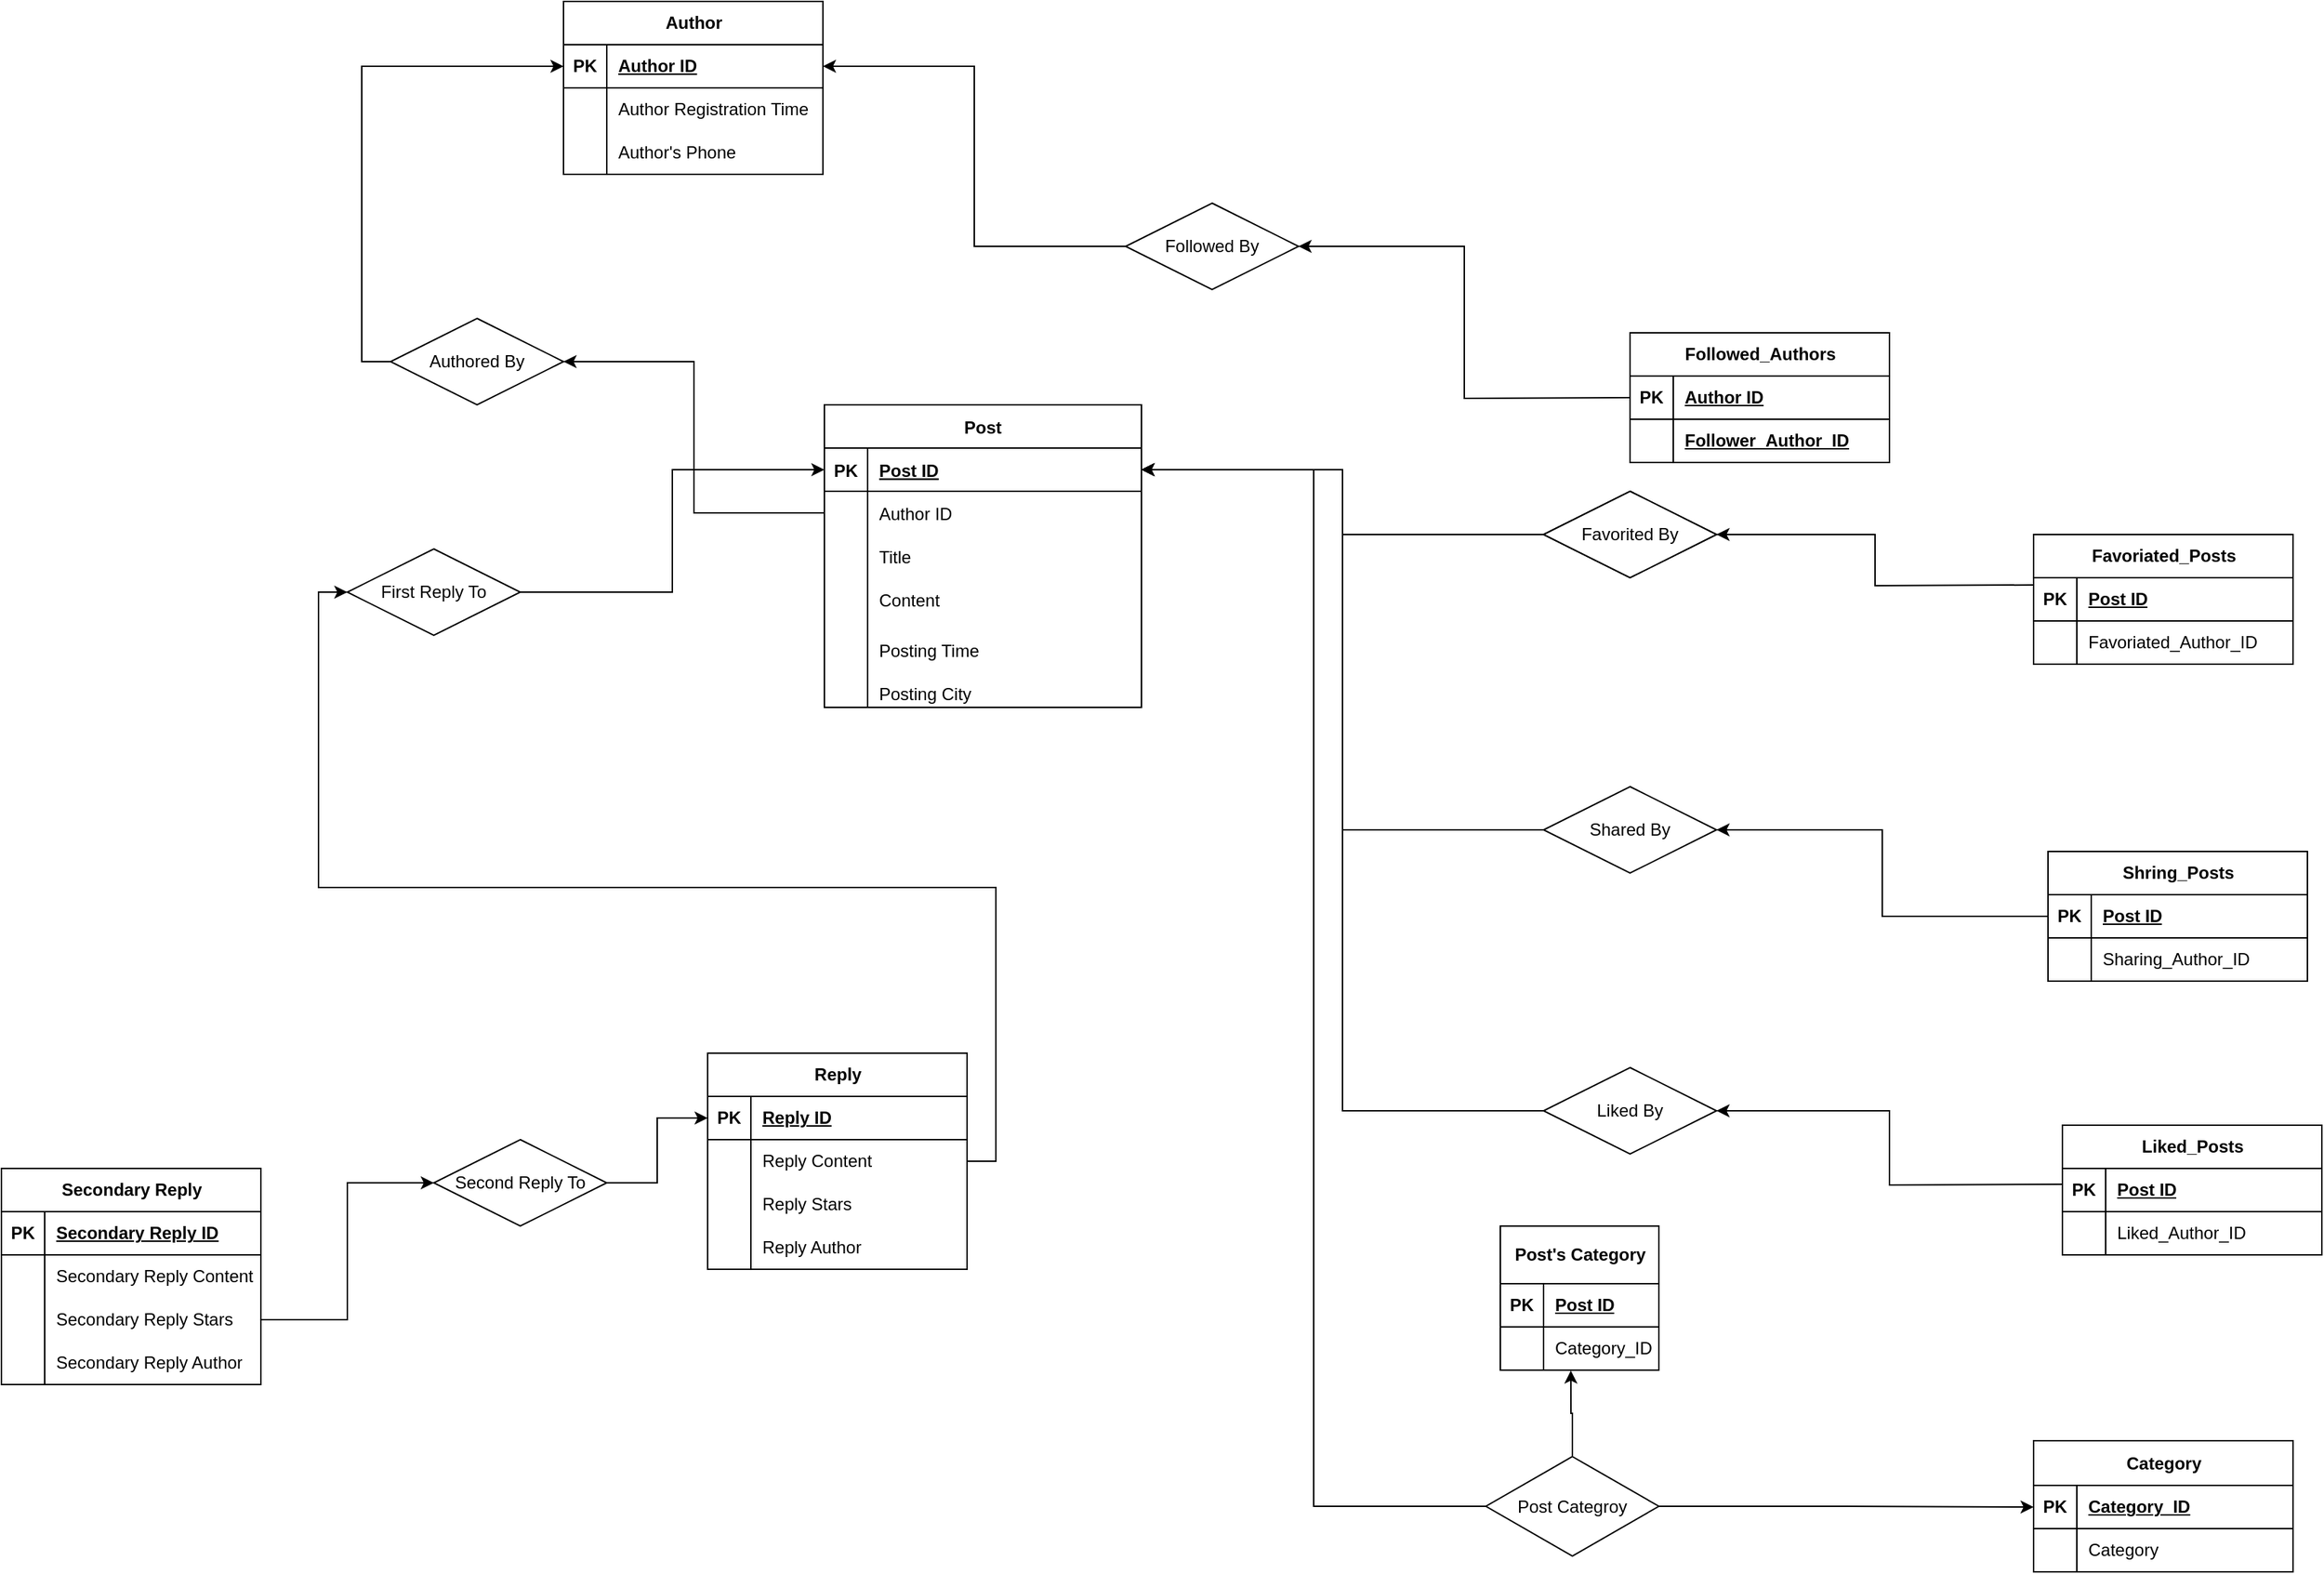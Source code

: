 <mxfile version="21.1.4" type="github" pages="2">
  <diagram id="wc2i8SC1OZebdSuex8TC" name="第 2 页">
    <mxGraphModel dx="2705" dy="1143" grid="1" gridSize="10" guides="1" tooltips="1" connect="1" arrows="1" fold="1" page="1" pageScale="1" pageWidth="827" pageHeight="1169" math="0" shadow="0">
      <root>
        <mxCell id="0" />
        <mxCell id="1" parent="0" />
        <mxCell id="IW06piPYFGk6PQFDPXux-1" value="Post" style="shape=table;startSize=30;container=1;collapsible=1;childLayout=tableLayout;fixedRows=1;rowLines=0;fontStyle=1;align=center;resizeLast=1;" parent="1" vertex="1">
          <mxGeometry x="21" y="320" width="220" height="210.0" as="geometry">
            <mxRectangle x="70" y="50" width="70" height="30" as="alternateBounds" />
          </mxGeometry>
        </mxCell>
        <mxCell id="IW06piPYFGk6PQFDPXux-2" value="" style="shape=partialRectangle;collapsible=0;dropTarget=0;pointerEvents=0;fillColor=none;points=[[0,0.5],[1,0.5]];portConstraint=eastwest;top=0;left=0;right=0;bottom=1;" parent="IW06piPYFGk6PQFDPXux-1" vertex="1">
          <mxGeometry y="30" width="220" height="30" as="geometry" />
        </mxCell>
        <mxCell id="IW06piPYFGk6PQFDPXux-3" value="PK" style="shape=partialRectangle;overflow=hidden;connectable=0;fillColor=none;top=0;left=0;bottom=0;right=0;fontStyle=1;" parent="IW06piPYFGk6PQFDPXux-2" vertex="1">
          <mxGeometry width="30" height="30" as="geometry">
            <mxRectangle width="30" height="30" as="alternateBounds" />
          </mxGeometry>
        </mxCell>
        <mxCell id="IW06piPYFGk6PQFDPXux-4" value="Post ID" style="shape=partialRectangle;overflow=hidden;connectable=0;fillColor=none;top=0;left=0;bottom=0;right=0;align=left;spacingLeft=6;fontStyle=5;" parent="IW06piPYFGk6PQFDPXux-2" vertex="1">
          <mxGeometry x="30" width="190" height="30" as="geometry">
            <mxRectangle width="190" height="30" as="alternateBounds" />
          </mxGeometry>
        </mxCell>
        <mxCell id="IW06piPYFGk6PQFDPXux-5" value="" style="shape=partialRectangle;collapsible=0;dropTarget=0;pointerEvents=0;fillColor=none;points=[[0,0.5],[1,0.5]];portConstraint=eastwest;top=0;left=0;right=0;bottom=0;" parent="IW06piPYFGk6PQFDPXux-1" vertex="1">
          <mxGeometry y="60" width="220" height="30" as="geometry" />
        </mxCell>
        <mxCell id="IW06piPYFGk6PQFDPXux-6" value="" style="shape=partialRectangle;overflow=hidden;connectable=0;fillColor=none;top=0;left=0;bottom=0;right=0;fontStyle=1" parent="IW06piPYFGk6PQFDPXux-5" vertex="1">
          <mxGeometry width="30" height="30" as="geometry">
            <mxRectangle width="30" height="30" as="alternateBounds" />
          </mxGeometry>
        </mxCell>
        <mxCell id="IW06piPYFGk6PQFDPXux-7" value="Author ID" style="shape=partialRectangle;overflow=hidden;connectable=0;fillColor=none;top=0;left=0;bottom=0;right=0;align=left;spacingLeft=6;fontStyle=0" parent="IW06piPYFGk6PQFDPXux-5" vertex="1">
          <mxGeometry x="30" width="190" height="30" as="geometry">
            <mxRectangle width="190" height="30" as="alternateBounds" />
          </mxGeometry>
        </mxCell>
        <mxCell id="ni7V_gJWR7s85O_vy5rq-45" value="" style="shape=partialRectangle;collapsible=0;dropTarget=0;pointerEvents=0;fillColor=none;points=[[0,0.5],[1,0.5]];portConstraint=eastwest;top=0;left=0;right=0;bottom=0;" parent="IW06piPYFGk6PQFDPXux-1" vertex="1">
          <mxGeometry y="90" width="220" height="30" as="geometry" />
        </mxCell>
        <mxCell id="ni7V_gJWR7s85O_vy5rq-46" value="" style="shape=partialRectangle;overflow=hidden;connectable=0;fillColor=none;top=0;left=0;bottom=0;right=0;" parent="ni7V_gJWR7s85O_vy5rq-45" vertex="1">
          <mxGeometry width="30" height="30" as="geometry">
            <mxRectangle width="30" height="30" as="alternateBounds" />
          </mxGeometry>
        </mxCell>
        <mxCell id="ni7V_gJWR7s85O_vy5rq-47" value="Title" style="shape=partialRectangle;overflow=hidden;connectable=0;fillColor=none;top=0;left=0;bottom=0;right=0;align=left;spacingLeft=6;" parent="ni7V_gJWR7s85O_vy5rq-45" vertex="1">
          <mxGeometry x="30" width="190" height="30" as="geometry">
            <mxRectangle width="190" height="30" as="alternateBounds" />
          </mxGeometry>
        </mxCell>
        <mxCell id="IW06piPYFGk6PQFDPXux-11" value="" style="shape=partialRectangle;collapsible=0;dropTarget=0;pointerEvents=0;fillColor=none;points=[[0,0.5],[1,0.5]];portConstraint=eastwest;top=0;left=0;right=0;bottom=0;" parent="IW06piPYFGk6PQFDPXux-1" vertex="1">
          <mxGeometry y="120" width="220" height="30" as="geometry" />
        </mxCell>
        <mxCell id="IW06piPYFGk6PQFDPXux-12" value="" style="shape=partialRectangle;overflow=hidden;connectable=0;fillColor=none;top=0;left=0;bottom=0;right=0;" parent="IW06piPYFGk6PQFDPXux-11" vertex="1">
          <mxGeometry width="30" height="30" as="geometry">
            <mxRectangle width="30" height="30" as="alternateBounds" />
          </mxGeometry>
        </mxCell>
        <mxCell id="IW06piPYFGk6PQFDPXux-13" value="Content" style="shape=partialRectangle;overflow=hidden;connectable=0;fillColor=none;top=0;left=0;bottom=0;right=0;align=left;spacingLeft=6;" parent="IW06piPYFGk6PQFDPXux-11" vertex="1">
          <mxGeometry x="30" width="190" height="30" as="geometry">
            <mxRectangle width="190" height="30" as="alternateBounds" />
          </mxGeometry>
        </mxCell>
        <mxCell id="IW06piPYFGk6PQFDPXux-14" value="" style="shape=partialRectangle;collapsible=0;dropTarget=0;pointerEvents=0;fillColor=none;points=[[0,0.5],[1,0.5]];portConstraint=eastwest;top=0;left=0;right=0;bottom=0;" parent="IW06piPYFGk6PQFDPXux-1" vertex="1">
          <mxGeometry y="150" width="220" height="40" as="geometry" />
        </mxCell>
        <mxCell id="IW06piPYFGk6PQFDPXux-15" value="" style="shape=partialRectangle;overflow=hidden;connectable=0;fillColor=none;top=0;left=0;bottom=0;right=0;" parent="IW06piPYFGk6PQFDPXux-14" vertex="1">
          <mxGeometry width="30" height="40" as="geometry">
            <mxRectangle width="30" height="40" as="alternateBounds" />
          </mxGeometry>
        </mxCell>
        <mxCell id="IW06piPYFGk6PQFDPXux-16" value="Posting Time" style="shape=partialRectangle;overflow=hidden;connectable=0;fillColor=none;top=0;left=0;bottom=0;right=0;align=left;spacingLeft=6;" parent="IW06piPYFGk6PQFDPXux-14" vertex="1">
          <mxGeometry x="30" width="190" height="40" as="geometry">
            <mxRectangle width="190" height="40" as="alternateBounds" />
          </mxGeometry>
        </mxCell>
        <mxCell id="IW06piPYFGk6PQFDPXux-17" value="" style="shape=partialRectangle;collapsible=0;dropTarget=0;pointerEvents=0;fillColor=none;points=[[0,0.5],[1,0.5]];portConstraint=eastwest;top=0;left=0;right=0;bottom=0;" parent="IW06piPYFGk6PQFDPXux-1" vertex="1">
          <mxGeometry y="190" width="220" height="20" as="geometry" />
        </mxCell>
        <mxCell id="IW06piPYFGk6PQFDPXux-18" value="" style="shape=partialRectangle;overflow=hidden;connectable=0;fillColor=none;top=0;left=0;bottom=0;right=0;" parent="IW06piPYFGk6PQFDPXux-17" vertex="1">
          <mxGeometry width="30" height="20" as="geometry">
            <mxRectangle width="30" height="20" as="alternateBounds" />
          </mxGeometry>
        </mxCell>
        <mxCell id="IW06piPYFGk6PQFDPXux-19" value="Posting City" style="shape=partialRectangle;overflow=hidden;connectable=0;fillColor=none;top=0;left=0;bottom=0;right=0;align=left;spacingLeft=6;" parent="IW06piPYFGk6PQFDPXux-17" vertex="1">
          <mxGeometry x="30" width="190" height="20" as="geometry">
            <mxRectangle width="190" height="20" as="alternateBounds" />
          </mxGeometry>
        </mxCell>
        <mxCell id="IW06piPYFGk6PQFDPXux-30" value="Reply" style="shape=table;startSize=30;container=1;collapsible=1;childLayout=tableLayout;fixedRows=1;rowLines=0;fontStyle=1;align=center;resizeLast=1;html=1;" parent="1" vertex="1">
          <mxGeometry x="-60" y="770" width="180" height="150" as="geometry" />
        </mxCell>
        <mxCell id="IW06piPYFGk6PQFDPXux-31" value="" style="shape=tableRow;horizontal=0;startSize=0;swimlaneHead=0;swimlaneBody=0;fillColor=none;collapsible=0;dropTarget=0;points=[[0,0.5],[1,0.5]];portConstraint=eastwest;top=0;left=0;right=0;bottom=1;" parent="IW06piPYFGk6PQFDPXux-30" vertex="1">
          <mxGeometry y="30" width="180" height="30" as="geometry" />
        </mxCell>
        <mxCell id="IW06piPYFGk6PQFDPXux-32" value="PK" style="shape=partialRectangle;connectable=0;fillColor=none;top=0;left=0;bottom=0;right=0;fontStyle=1;overflow=hidden;whiteSpace=wrap;html=1;" parent="IW06piPYFGk6PQFDPXux-31" vertex="1">
          <mxGeometry width="30" height="30" as="geometry">
            <mxRectangle width="30" height="30" as="alternateBounds" />
          </mxGeometry>
        </mxCell>
        <mxCell id="IW06piPYFGk6PQFDPXux-33" value="Reply ID" style="shape=partialRectangle;connectable=0;fillColor=none;top=0;left=0;bottom=0;right=0;align=left;spacingLeft=6;fontStyle=5;overflow=hidden;whiteSpace=wrap;html=1;" parent="IW06piPYFGk6PQFDPXux-31" vertex="1">
          <mxGeometry x="30" width="150" height="30" as="geometry">
            <mxRectangle width="150" height="30" as="alternateBounds" />
          </mxGeometry>
        </mxCell>
        <mxCell id="IW06piPYFGk6PQFDPXux-37" value="" style="shape=tableRow;horizontal=0;startSize=0;swimlaneHead=0;swimlaneBody=0;fillColor=none;collapsible=0;dropTarget=0;points=[[0,0.5],[1,0.5]];portConstraint=eastwest;top=0;left=0;right=0;bottom=0;" parent="IW06piPYFGk6PQFDPXux-30" vertex="1">
          <mxGeometry y="60" width="180" height="30" as="geometry" />
        </mxCell>
        <mxCell id="IW06piPYFGk6PQFDPXux-38" value="" style="shape=partialRectangle;connectable=0;fillColor=none;top=0;left=0;bottom=0;right=0;editable=1;overflow=hidden;whiteSpace=wrap;html=1;" parent="IW06piPYFGk6PQFDPXux-37" vertex="1">
          <mxGeometry width="30" height="30" as="geometry">
            <mxRectangle width="30" height="30" as="alternateBounds" />
          </mxGeometry>
        </mxCell>
        <mxCell id="IW06piPYFGk6PQFDPXux-39" value="Reply Content" style="shape=partialRectangle;connectable=0;fillColor=none;top=0;left=0;bottom=0;right=0;align=left;spacingLeft=6;overflow=hidden;whiteSpace=wrap;html=1;" parent="IW06piPYFGk6PQFDPXux-37" vertex="1">
          <mxGeometry x="30" width="150" height="30" as="geometry">
            <mxRectangle width="150" height="30" as="alternateBounds" />
          </mxGeometry>
        </mxCell>
        <mxCell id="IW06piPYFGk6PQFDPXux-40" value="" style="shape=tableRow;horizontal=0;startSize=0;swimlaneHead=0;swimlaneBody=0;fillColor=none;collapsible=0;dropTarget=0;points=[[0,0.5],[1,0.5]];portConstraint=eastwest;top=0;left=0;right=0;bottom=0;" parent="IW06piPYFGk6PQFDPXux-30" vertex="1">
          <mxGeometry y="90" width="180" height="30" as="geometry" />
        </mxCell>
        <mxCell id="IW06piPYFGk6PQFDPXux-41" value="" style="shape=partialRectangle;connectable=0;fillColor=none;top=0;left=0;bottom=0;right=0;editable=1;overflow=hidden;whiteSpace=wrap;html=1;" parent="IW06piPYFGk6PQFDPXux-40" vertex="1">
          <mxGeometry width="30" height="30" as="geometry">
            <mxRectangle width="30" height="30" as="alternateBounds" />
          </mxGeometry>
        </mxCell>
        <mxCell id="IW06piPYFGk6PQFDPXux-42" value="Reply Stars" style="shape=partialRectangle;connectable=0;fillColor=none;top=0;left=0;bottom=0;right=0;align=left;spacingLeft=6;overflow=hidden;whiteSpace=wrap;html=1;" parent="IW06piPYFGk6PQFDPXux-40" vertex="1">
          <mxGeometry x="30" width="150" height="30" as="geometry">
            <mxRectangle width="150" height="30" as="alternateBounds" />
          </mxGeometry>
        </mxCell>
        <mxCell id="IW06piPYFGk6PQFDPXux-43" value="" style="shape=tableRow;horizontal=0;startSize=0;swimlaneHead=0;swimlaneBody=0;fillColor=none;collapsible=0;dropTarget=0;points=[[0,0.5],[1,0.5]];portConstraint=eastwest;top=0;left=0;right=0;bottom=0;" parent="IW06piPYFGk6PQFDPXux-30" vertex="1">
          <mxGeometry y="120" width="180" height="30" as="geometry" />
        </mxCell>
        <mxCell id="IW06piPYFGk6PQFDPXux-44" value="" style="shape=partialRectangle;connectable=0;fillColor=none;top=0;left=0;bottom=0;right=0;editable=1;overflow=hidden;whiteSpace=wrap;html=1;" parent="IW06piPYFGk6PQFDPXux-43" vertex="1">
          <mxGeometry width="30" height="30" as="geometry">
            <mxRectangle width="30" height="30" as="alternateBounds" />
          </mxGeometry>
        </mxCell>
        <mxCell id="IW06piPYFGk6PQFDPXux-45" value="Reply Author" style="shape=partialRectangle;connectable=0;fillColor=none;top=0;left=0;bottom=0;right=0;align=left;spacingLeft=6;overflow=hidden;whiteSpace=wrap;html=1;" parent="IW06piPYFGk6PQFDPXux-43" vertex="1">
          <mxGeometry x="30" width="150" height="30" as="geometry">
            <mxRectangle width="150" height="30" as="alternateBounds" />
          </mxGeometry>
        </mxCell>
        <mxCell id="IW06piPYFGk6PQFDPXux-46" value="Secondary Reply" style="shape=table;startSize=30;container=1;collapsible=1;childLayout=tableLayout;fixedRows=1;rowLines=0;fontStyle=1;align=center;resizeLast=1;html=1;" parent="1" vertex="1">
          <mxGeometry x="-550" y="850" width="180" height="150" as="geometry" />
        </mxCell>
        <mxCell id="IW06piPYFGk6PQFDPXux-47" value="" style="shape=tableRow;horizontal=0;startSize=0;swimlaneHead=0;swimlaneBody=0;fillColor=none;collapsible=0;dropTarget=0;points=[[0,0.5],[1,0.5]];portConstraint=eastwest;top=0;left=0;right=0;bottom=1;" parent="IW06piPYFGk6PQFDPXux-46" vertex="1">
          <mxGeometry y="30" width="180" height="30" as="geometry" />
        </mxCell>
        <mxCell id="IW06piPYFGk6PQFDPXux-48" value="PK" style="shape=partialRectangle;connectable=0;fillColor=none;top=0;left=0;bottom=0;right=0;fontStyle=1;overflow=hidden;whiteSpace=wrap;html=1;" parent="IW06piPYFGk6PQFDPXux-47" vertex="1">
          <mxGeometry width="30" height="30" as="geometry">
            <mxRectangle width="30" height="30" as="alternateBounds" />
          </mxGeometry>
        </mxCell>
        <mxCell id="IW06piPYFGk6PQFDPXux-49" value="Secondary Reply ID" style="shape=partialRectangle;connectable=0;fillColor=none;top=0;left=0;bottom=0;right=0;align=left;spacingLeft=6;fontStyle=5;overflow=hidden;whiteSpace=wrap;html=1;" parent="IW06piPYFGk6PQFDPXux-47" vertex="1">
          <mxGeometry x="30" width="150" height="30" as="geometry">
            <mxRectangle width="150" height="30" as="alternateBounds" />
          </mxGeometry>
        </mxCell>
        <mxCell id="IW06piPYFGk6PQFDPXux-53" value="" style="shape=tableRow;horizontal=0;startSize=0;swimlaneHead=0;swimlaneBody=0;fillColor=none;collapsible=0;dropTarget=0;points=[[0,0.5],[1,0.5]];portConstraint=eastwest;top=0;left=0;right=0;bottom=0;" parent="IW06piPYFGk6PQFDPXux-46" vertex="1">
          <mxGeometry y="60" width="180" height="30" as="geometry" />
        </mxCell>
        <mxCell id="IW06piPYFGk6PQFDPXux-54" value="" style="shape=partialRectangle;connectable=0;fillColor=none;top=0;left=0;bottom=0;right=0;editable=1;overflow=hidden;whiteSpace=wrap;html=1;" parent="IW06piPYFGk6PQFDPXux-53" vertex="1">
          <mxGeometry width="30" height="30" as="geometry">
            <mxRectangle width="30" height="30" as="alternateBounds" />
          </mxGeometry>
        </mxCell>
        <mxCell id="IW06piPYFGk6PQFDPXux-55" value="Secondary Reply Content" style="shape=partialRectangle;connectable=0;fillColor=none;top=0;left=0;bottom=0;right=0;align=left;spacingLeft=6;overflow=hidden;whiteSpace=wrap;html=1;" parent="IW06piPYFGk6PQFDPXux-53" vertex="1">
          <mxGeometry x="30" width="150" height="30" as="geometry">
            <mxRectangle width="150" height="30" as="alternateBounds" />
          </mxGeometry>
        </mxCell>
        <mxCell id="IW06piPYFGk6PQFDPXux-56" value="" style="shape=tableRow;horizontal=0;startSize=0;swimlaneHead=0;swimlaneBody=0;fillColor=none;collapsible=0;dropTarget=0;points=[[0,0.5],[1,0.5]];portConstraint=eastwest;top=0;left=0;right=0;bottom=0;" parent="IW06piPYFGk6PQFDPXux-46" vertex="1">
          <mxGeometry y="90" width="180" height="30" as="geometry" />
        </mxCell>
        <mxCell id="IW06piPYFGk6PQFDPXux-57" value="" style="shape=partialRectangle;connectable=0;fillColor=none;top=0;left=0;bottom=0;right=0;editable=1;overflow=hidden;whiteSpace=wrap;html=1;" parent="IW06piPYFGk6PQFDPXux-56" vertex="1">
          <mxGeometry width="30" height="30" as="geometry">
            <mxRectangle width="30" height="30" as="alternateBounds" />
          </mxGeometry>
        </mxCell>
        <mxCell id="IW06piPYFGk6PQFDPXux-58" value="Secondary Reply Stars" style="shape=partialRectangle;connectable=0;fillColor=none;top=0;left=0;bottom=0;right=0;align=left;spacingLeft=6;overflow=hidden;whiteSpace=wrap;html=1;" parent="IW06piPYFGk6PQFDPXux-56" vertex="1">
          <mxGeometry x="30" width="150" height="30" as="geometry">
            <mxRectangle width="150" height="30" as="alternateBounds" />
          </mxGeometry>
        </mxCell>
        <mxCell id="IW06piPYFGk6PQFDPXux-59" value="" style="shape=tableRow;horizontal=0;startSize=0;swimlaneHead=0;swimlaneBody=0;fillColor=none;collapsible=0;dropTarget=0;points=[[0,0.5],[1,0.5]];portConstraint=eastwest;top=0;left=0;right=0;bottom=0;" parent="IW06piPYFGk6PQFDPXux-46" vertex="1">
          <mxGeometry y="120" width="180" height="30" as="geometry" />
        </mxCell>
        <mxCell id="IW06piPYFGk6PQFDPXux-60" value="" style="shape=partialRectangle;connectable=0;fillColor=none;top=0;left=0;bottom=0;right=0;editable=1;overflow=hidden;whiteSpace=wrap;html=1;" parent="IW06piPYFGk6PQFDPXux-59" vertex="1">
          <mxGeometry width="30" height="30" as="geometry">
            <mxRectangle width="30" height="30" as="alternateBounds" />
          </mxGeometry>
        </mxCell>
        <mxCell id="IW06piPYFGk6PQFDPXux-61" value="Secondary Reply Author" style="shape=partialRectangle;connectable=0;fillColor=none;top=0;left=0;bottom=0;right=0;align=left;spacingLeft=6;overflow=hidden;whiteSpace=wrap;html=1;" parent="IW06piPYFGk6PQFDPXux-59" vertex="1">
          <mxGeometry x="30" width="150" height="30" as="geometry">
            <mxRectangle width="150" height="30" as="alternateBounds" />
          </mxGeometry>
        </mxCell>
        <mxCell id="ni7V_gJWR7s85O_vy5rq-1" value="Category" style="shape=table;startSize=31;container=1;collapsible=1;childLayout=tableLayout;fixedRows=1;rowLines=0;fontStyle=1;align=center;resizeLast=1;html=1;" parent="1" vertex="1">
          <mxGeometry x="860" y="1039" width="180" height="91" as="geometry" />
        </mxCell>
        <mxCell id="ni7V_gJWR7s85O_vy5rq-2" value="" style="shape=tableRow;horizontal=0;startSize=0;swimlaneHead=0;swimlaneBody=0;fillColor=none;collapsible=0;dropTarget=0;points=[[0,0.5],[1,0.5]];portConstraint=eastwest;top=0;left=0;right=0;bottom=1;" parent="ni7V_gJWR7s85O_vy5rq-1" vertex="1">
          <mxGeometry y="31" width="180" height="30" as="geometry" />
        </mxCell>
        <mxCell id="ni7V_gJWR7s85O_vy5rq-3" value="PK" style="shape=partialRectangle;connectable=0;fillColor=none;top=0;left=0;bottom=0;right=0;fontStyle=1;overflow=hidden;whiteSpace=wrap;html=1;" parent="ni7V_gJWR7s85O_vy5rq-2" vertex="1">
          <mxGeometry width="30" height="30" as="geometry">
            <mxRectangle width="30" height="30" as="alternateBounds" />
          </mxGeometry>
        </mxCell>
        <mxCell id="ni7V_gJWR7s85O_vy5rq-4" value="Category_ID" style="shape=partialRectangle;connectable=0;fillColor=none;top=0;left=0;bottom=0;right=0;align=left;spacingLeft=6;fontStyle=5;overflow=hidden;whiteSpace=wrap;html=1;" parent="ni7V_gJWR7s85O_vy5rq-2" vertex="1">
          <mxGeometry x="30" width="150" height="30" as="geometry">
            <mxRectangle width="150" height="30" as="alternateBounds" />
          </mxGeometry>
        </mxCell>
        <mxCell id="ni7V_gJWR7s85O_vy5rq-5" value="" style="shape=tableRow;horizontal=0;startSize=0;swimlaneHead=0;swimlaneBody=0;fillColor=none;collapsible=0;dropTarget=0;points=[[0,0.5],[1,0.5]];portConstraint=eastwest;top=0;left=0;right=0;bottom=0;" parent="ni7V_gJWR7s85O_vy5rq-1" vertex="1">
          <mxGeometry y="61" width="180" height="30" as="geometry" />
        </mxCell>
        <mxCell id="ni7V_gJWR7s85O_vy5rq-6" value="" style="shape=partialRectangle;connectable=0;fillColor=none;top=0;left=0;bottom=0;right=0;editable=1;overflow=hidden;whiteSpace=wrap;html=1;" parent="ni7V_gJWR7s85O_vy5rq-5" vertex="1">
          <mxGeometry width="30" height="30" as="geometry">
            <mxRectangle width="30" height="30" as="alternateBounds" />
          </mxGeometry>
        </mxCell>
        <mxCell id="ni7V_gJWR7s85O_vy5rq-7" value="Category" style="shape=partialRectangle;connectable=0;fillColor=none;top=0;left=0;bottom=0;right=0;align=left;spacingLeft=6;overflow=hidden;whiteSpace=wrap;html=1;" parent="ni7V_gJWR7s85O_vy5rq-5" vertex="1">
          <mxGeometry x="30" width="150" height="30" as="geometry">
            <mxRectangle width="150" height="30" as="alternateBounds" />
          </mxGeometry>
        </mxCell>
        <mxCell id="ni7V_gJWR7s85O_vy5rq-58" style="edgeStyle=orthogonalEdgeStyle;rounded=0;orthogonalLoop=1;jettySize=auto;html=1;exitX=1;exitY=0.5;exitDx=0;exitDy=0;entryX=0;entryY=0.5;entryDx=0;entryDy=0;" parent="1" source="ni7V_gJWR7s85O_vy5rq-19" target="ni7V_gJWR7s85O_vy5rq-2" edge="1">
          <mxGeometry relative="1" as="geometry" />
        </mxCell>
        <mxCell id="-g_xMDFjn2V0oYrzfHlb-1" style="edgeStyle=orthogonalEdgeStyle;rounded=0;orthogonalLoop=1;jettySize=auto;html=1;exitX=0;exitY=0.5;exitDx=0;exitDy=0;entryX=1;entryY=0.5;entryDx=0;entryDy=0;" parent="1" source="ni7V_gJWR7s85O_vy5rq-19" target="IW06piPYFGk6PQFDPXux-2" edge="1">
          <mxGeometry relative="1" as="geometry" />
        </mxCell>
        <mxCell id="-g_xMDFjn2V0oYrzfHlb-15" style="edgeStyle=orthogonalEdgeStyle;rounded=0;orthogonalLoop=1;jettySize=auto;html=1;exitX=0.5;exitY=0;exitDx=0;exitDy=0;entryX=0.445;entryY=1.01;entryDx=0;entryDy=0;entryPerimeter=0;" parent="1" source="ni7V_gJWR7s85O_vy5rq-19" target="ni7V_gJWR7s85O_vy5rq-25" edge="1">
          <mxGeometry relative="1" as="geometry" />
        </mxCell>
        <mxCell id="ni7V_gJWR7s85O_vy5rq-19" value="Post Categroy" style="shape=rhombus;perimeter=rhombusPerimeter;whiteSpace=wrap;html=1;align=center;" parent="1" vertex="1">
          <mxGeometry x="480" y="1050" width="120" height="69" as="geometry" />
        </mxCell>
        <mxCell id="ni7V_gJWR7s85O_vy5rq-21" value="Post&#39;s Category" style="shape=table;startSize=40;container=1;collapsible=1;childLayout=tableLayout;fixedRows=1;rowLines=0;fontStyle=1;align=center;resizeLast=1;html=1;" parent="1" vertex="1">
          <mxGeometry x="490" y="890" width="110" height="100" as="geometry" />
        </mxCell>
        <mxCell id="ni7V_gJWR7s85O_vy5rq-22" value="" style="shape=tableRow;horizontal=0;startSize=0;swimlaneHead=0;swimlaneBody=0;fillColor=none;collapsible=0;dropTarget=0;points=[[0,0.5],[1,0.5]];portConstraint=eastwest;top=0;left=0;right=0;bottom=1;" parent="ni7V_gJWR7s85O_vy5rq-21" vertex="1">
          <mxGeometry y="40" width="110" height="30" as="geometry" />
        </mxCell>
        <mxCell id="ni7V_gJWR7s85O_vy5rq-23" value="PK" style="shape=partialRectangle;connectable=0;fillColor=none;top=0;left=0;bottom=0;right=0;fontStyle=1;overflow=hidden;whiteSpace=wrap;html=1;" parent="ni7V_gJWR7s85O_vy5rq-22" vertex="1">
          <mxGeometry width="30" height="30" as="geometry">
            <mxRectangle width="30" height="30" as="alternateBounds" />
          </mxGeometry>
        </mxCell>
        <mxCell id="ni7V_gJWR7s85O_vy5rq-24" value="Post ID" style="shape=partialRectangle;connectable=0;fillColor=none;top=0;left=0;bottom=0;right=0;align=left;spacingLeft=6;fontStyle=5;overflow=hidden;whiteSpace=wrap;html=1;" parent="ni7V_gJWR7s85O_vy5rq-22" vertex="1">
          <mxGeometry x="30" width="80" height="30" as="geometry">
            <mxRectangle width="80" height="30" as="alternateBounds" />
          </mxGeometry>
        </mxCell>
        <mxCell id="ni7V_gJWR7s85O_vy5rq-25" value="" style="shape=tableRow;horizontal=0;startSize=0;swimlaneHead=0;swimlaneBody=0;fillColor=none;collapsible=0;dropTarget=0;points=[[0,0.5],[1,0.5]];portConstraint=eastwest;top=0;left=0;right=0;bottom=0;" parent="ni7V_gJWR7s85O_vy5rq-21" vertex="1">
          <mxGeometry y="70" width="110" height="30" as="geometry" />
        </mxCell>
        <mxCell id="ni7V_gJWR7s85O_vy5rq-26" value="" style="shape=partialRectangle;connectable=0;fillColor=none;top=0;left=0;bottom=0;right=0;editable=1;overflow=hidden;whiteSpace=wrap;html=1;" parent="ni7V_gJWR7s85O_vy5rq-25" vertex="1">
          <mxGeometry width="30" height="30" as="geometry">
            <mxRectangle width="30" height="30" as="alternateBounds" />
          </mxGeometry>
        </mxCell>
        <mxCell id="ni7V_gJWR7s85O_vy5rq-27" value="Category_ID" style="shape=partialRectangle;connectable=0;fillColor=none;top=0;left=0;bottom=0;right=0;align=left;spacingLeft=6;overflow=hidden;whiteSpace=wrap;html=1;" parent="ni7V_gJWR7s85O_vy5rq-25" vertex="1">
          <mxGeometry x="30" width="80" height="30" as="geometry">
            <mxRectangle width="80" height="30" as="alternateBounds" />
          </mxGeometry>
        </mxCell>
        <mxCell id="-g_xMDFjn2V0oYrzfHlb-94" style="edgeStyle=orthogonalEdgeStyle;rounded=0;orthogonalLoop=1;jettySize=auto;html=1;exitX=0;exitY=0.5;exitDx=0;exitDy=0;" parent="1" source="ni7V_gJWR7s85O_vy5rq-41" target="-g_xMDFjn2V0oYrzfHlb-82" edge="1">
          <mxGeometry relative="1" as="geometry" />
        </mxCell>
        <mxCell id="ni7V_gJWR7s85O_vy5rq-41" value="Followed By" style="shape=rhombus;perimeter=rhombusPerimeter;whiteSpace=wrap;html=1;align=center;" parent="1" vertex="1">
          <mxGeometry x="230" y="180" width="120" height="60" as="geometry" />
        </mxCell>
        <mxCell id="-g_xMDFjn2V0oYrzfHlb-4" style="edgeStyle=orthogonalEdgeStyle;rounded=0;orthogonalLoop=1;jettySize=auto;html=1;exitX=0;exitY=0.5;exitDx=0;exitDy=0;entryX=1;entryY=0.5;entryDx=0;entryDy=0;" parent="1" source="-g_xMDFjn2V0oYrzfHlb-2" target="IW06piPYFGk6PQFDPXux-2" edge="1">
          <mxGeometry relative="1" as="geometry" />
        </mxCell>
        <mxCell id="-g_xMDFjn2V0oYrzfHlb-2" value="1 to 1" style="shape=rhombus;perimeter=rhombusPerimeter;whiteSpace=wrap;html=1;align=center;" parent="1" vertex="1">
          <mxGeometry x="520" y="380" width="120" height="60" as="geometry" />
        </mxCell>
        <mxCell id="-g_xMDFjn2V0oYrzfHlb-8" value="Favorited By" style="shape=rhombus;perimeter=rhombusPerimeter;whiteSpace=wrap;html=1;align=center;" parent="1" vertex="1">
          <mxGeometry x="520" y="380" width="120" height="60" as="geometry" />
        </mxCell>
        <mxCell id="-g_xMDFjn2V0oYrzfHlb-12" style="edgeStyle=orthogonalEdgeStyle;rounded=0;orthogonalLoop=1;jettySize=auto;html=1;exitX=0;exitY=0.5;exitDx=0;exitDy=0;entryX=1;entryY=0.5;entryDx=0;entryDy=0;" parent="1" source="-g_xMDFjn2V0oYrzfHlb-9" target="IW06piPYFGk6PQFDPXux-2" edge="1">
          <mxGeometry relative="1" as="geometry" />
        </mxCell>
        <mxCell id="-g_xMDFjn2V0oYrzfHlb-9" value="Shared By" style="shape=rhombus;perimeter=rhombusPerimeter;whiteSpace=wrap;html=1;align=center;" parent="1" vertex="1">
          <mxGeometry x="520" y="585" width="120" height="60" as="geometry" />
        </mxCell>
        <mxCell id="-g_xMDFjn2V0oYrzfHlb-14" style="edgeStyle=orthogonalEdgeStyle;rounded=0;orthogonalLoop=1;jettySize=auto;html=1;exitX=0;exitY=0.5;exitDx=0;exitDy=0;" parent="1" source="-g_xMDFjn2V0oYrzfHlb-10" target="IW06piPYFGk6PQFDPXux-2" edge="1">
          <mxGeometry relative="1" as="geometry" />
        </mxCell>
        <mxCell id="-g_xMDFjn2V0oYrzfHlb-10" value="Liked By" style="shape=rhombus;perimeter=rhombusPerimeter;whiteSpace=wrap;html=1;align=center;" parent="1" vertex="1">
          <mxGeometry x="520" y="780" width="120" height="60" as="geometry" />
        </mxCell>
        <mxCell id="-g_xMDFjn2V0oYrzfHlb-17" style="edgeStyle=orthogonalEdgeStyle;rounded=0;orthogonalLoop=1;jettySize=auto;html=1;exitX=0;exitY=0.5;exitDx=0;exitDy=0;entryX=1;entryY=0.5;entryDx=0;entryDy=0;" parent="1" target="-g_xMDFjn2V0oYrzfHlb-8" edge="1">
          <mxGeometry relative="1" as="geometry">
            <mxPoint x="860.0" y="445" as="sourcePoint" />
          </mxGeometry>
        </mxCell>
        <mxCell id="-g_xMDFjn2V0oYrzfHlb-18" style="edgeStyle=orthogonalEdgeStyle;rounded=0;orthogonalLoop=1;jettySize=auto;html=1;exitX=0;exitY=0.5;exitDx=0;exitDy=0;entryX=1;entryY=0.5;entryDx=0;entryDy=0;" parent="1" target="ni7V_gJWR7s85O_vy5rq-41" edge="1">
          <mxGeometry relative="1" as="geometry">
            <mxPoint x="580" y="315" as="sourcePoint" />
          </mxGeometry>
        </mxCell>
        <mxCell id="-g_xMDFjn2V0oYrzfHlb-25" style="edgeStyle=orthogonalEdgeStyle;rounded=0;orthogonalLoop=1;jettySize=auto;html=1;exitX=1;exitY=0.5;exitDx=0;exitDy=0;entryX=0;entryY=0.5;entryDx=0;entryDy=0;" parent="1" source="-g_xMDFjn2V0oYrzfHlb-20" target="IW06piPYFGk6PQFDPXux-2" edge="1">
          <mxGeometry relative="1" as="geometry" />
        </mxCell>
        <mxCell id="-g_xMDFjn2V0oYrzfHlb-20" value="First Reply To" style="shape=rhombus;perimeter=rhombusPerimeter;whiteSpace=wrap;html=1;align=center;" parent="1" vertex="1">
          <mxGeometry x="-310" y="420" width="120" height="60" as="geometry" />
        </mxCell>
        <mxCell id="4jHYhtBR9xxEmS1aYV4Y-4" style="edgeStyle=orthogonalEdgeStyle;rounded=0;orthogonalLoop=1;jettySize=auto;html=1;exitX=1;exitY=0.5;exitDx=0;exitDy=0;entryX=0;entryY=0.5;entryDx=0;entryDy=0;" edge="1" parent="1" source="-g_xMDFjn2V0oYrzfHlb-21" target="IW06piPYFGk6PQFDPXux-31">
          <mxGeometry relative="1" as="geometry" />
        </mxCell>
        <mxCell id="-g_xMDFjn2V0oYrzfHlb-21" value="Second Reply To" style="shape=rhombus;perimeter=rhombusPerimeter;whiteSpace=wrap;html=1;align=center;" parent="1" vertex="1">
          <mxGeometry x="-250" y="830" width="120" height="60" as="geometry" />
        </mxCell>
        <mxCell id="-g_xMDFjn2V0oYrzfHlb-22" style="edgeStyle=orthogonalEdgeStyle;rounded=0;orthogonalLoop=1;jettySize=auto;html=1;exitX=1;exitY=0.5;exitDx=0;exitDy=0;entryX=0;entryY=0.5;entryDx=0;entryDy=0;" parent="1" source="IW06piPYFGk6PQFDPXux-56" target="-g_xMDFjn2V0oYrzfHlb-21" edge="1">
          <mxGeometry relative="1" as="geometry" />
        </mxCell>
        <mxCell id="-g_xMDFjn2V0oYrzfHlb-24" style="edgeStyle=orthogonalEdgeStyle;rounded=0;orthogonalLoop=1;jettySize=auto;html=1;exitX=1;exitY=0.5;exitDx=0;exitDy=0;entryX=0;entryY=0.5;entryDx=0;entryDy=0;" parent="1" source="IW06piPYFGk6PQFDPXux-37" target="-g_xMDFjn2V0oYrzfHlb-20" edge="1">
          <mxGeometry relative="1" as="geometry" />
        </mxCell>
        <mxCell id="-g_xMDFjn2V0oYrzfHlb-39" style="edgeStyle=orthogonalEdgeStyle;rounded=0;orthogonalLoop=1;jettySize=auto;html=1;exitX=0;exitY=0.5;exitDx=0;exitDy=0;entryX=1;entryY=0.5;entryDx=0;entryDy=0;" parent="1" target="-g_xMDFjn2V0oYrzfHlb-10" edge="1">
          <mxGeometry relative="1" as="geometry">
            <mxPoint x="880.0" y="861" as="sourcePoint" />
          </mxGeometry>
        </mxCell>
        <mxCell id="-g_xMDFjn2V0oYrzfHlb-43" value="Liked_Posts" style="shape=table;startSize=30;container=1;collapsible=1;childLayout=tableLayout;fixedRows=1;rowLines=0;fontStyle=1;align=center;resizeLast=1;html=1;" parent="1" vertex="1">
          <mxGeometry x="880" y="820" width="180" height="90" as="geometry" />
        </mxCell>
        <mxCell id="-g_xMDFjn2V0oYrzfHlb-44" value="" style="shape=tableRow;horizontal=0;startSize=0;swimlaneHead=0;swimlaneBody=0;fillColor=none;collapsible=0;dropTarget=0;points=[[0,0.5],[1,0.5]];portConstraint=eastwest;top=0;left=0;right=0;bottom=1;" parent="-g_xMDFjn2V0oYrzfHlb-43" vertex="1">
          <mxGeometry y="30" width="180" height="30" as="geometry" />
        </mxCell>
        <mxCell id="-g_xMDFjn2V0oYrzfHlb-45" value="PK" style="shape=partialRectangle;connectable=0;fillColor=none;top=0;left=0;bottom=0;right=0;fontStyle=1;overflow=hidden;whiteSpace=wrap;html=1;" parent="-g_xMDFjn2V0oYrzfHlb-44" vertex="1">
          <mxGeometry width="30" height="30" as="geometry">
            <mxRectangle width="30" height="30" as="alternateBounds" />
          </mxGeometry>
        </mxCell>
        <mxCell id="-g_xMDFjn2V0oYrzfHlb-46" value="Post ID" style="shape=partialRectangle;connectable=0;fillColor=none;top=0;left=0;bottom=0;right=0;align=left;spacingLeft=6;fontStyle=5;overflow=hidden;whiteSpace=wrap;html=1;" parent="-g_xMDFjn2V0oYrzfHlb-44" vertex="1">
          <mxGeometry x="30" width="150" height="30" as="geometry">
            <mxRectangle width="150" height="30" as="alternateBounds" />
          </mxGeometry>
        </mxCell>
        <mxCell id="-g_xMDFjn2V0oYrzfHlb-47" value="" style="shape=tableRow;horizontal=0;startSize=0;swimlaneHead=0;swimlaneBody=0;fillColor=none;collapsible=0;dropTarget=0;points=[[0,0.5],[1,0.5]];portConstraint=eastwest;top=0;left=0;right=0;bottom=0;" parent="-g_xMDFjn2V0oYrzfHlb-43" vertex="1">
          <mxGeometry y="60" width="180" height="30" as="geometry" />
        </mxCell>
        <mxCell id="-g_xMDFjn2V0oYrzfHlb-48" value="" style="shape=partialRectangle;connectable=0;fillColor=none;top=0;left=0;bottom=0;right=0;editable=1;overflow=hidden;whiteSpace=wrap;html=1;" parent="-g_xMDFjn2V0oYrzfHlb-47" vertex="1">
          <mxGeometry width="30" height="30" as="geometry">
            <mxRectangle width="30" height="30" as="alternateBounds" />
          </mxGeometry>
        </mxCell>
        <mxCell id="-g_xMDFjn2V0oYrzfHlb-49" value="Liked_Author_ID" style="shape=partialRectangle;connectable=0;fillColor=none;top=0;left=0;bottom=0;right=0;align=left;spacingLeft=6;overflow=hidden;whiteSpace=wrap;html=1;" parent="-g_xMDFjn2V0oYrzfHlb-47" vertex="1">
          <mxGeometry x="30" width="150" height="30" as="geometry">
            <mxRectangle width="150" height="30" as="alternateBounds" />
          </mxGeometry>
        </mxCell>
        <mxCell id="-g_xMDFjn2V0oYrzfHlb-65" value="Shring_Posts" style="shape=table;startSize=30;container=1;collapsible=1;childLayout=tableLayout;fixedRows=1;rowLines=0;fontStyle=1;align=center;resizeLast=1;html=1;" parent="1" vertex="1">
          <mxGeometry x="870" y="630" width="180" height="90" as="geometry" />
        </mxCell>
        <mxCell id="-g_xMDFjn2V0oYrzfHlb-66" value="" style="shape=tableRow;horizontal=0;startSize=0;swimlaneHead=0;swimlaneBody=0;fillColor=none;collapsible=0;dropTarget=0;points=[[0,0.5],[1,0.5]];portConstraint=eastwest;top=0;left=0;right=0;bottom=1;" parent="-g_xMDFjn2V0oYrzfHlb-65" vertex="1">
          <mxGeometry y="30" width="180" height="30" as="geometry" />
        </mxCell>
        <mxCell id="-g_xMDFjn2V0oYrzfHlb-67" value="PK" style="shape=partialRectangle;connectable=0;fillColor=none;top=0;left=0;bottom=0;right=0;fontStyle=1;overflow=hidden;whiteSpace=wrap;html=1;" parent="-g_xMDFjn2V0oYrzfHlb-66" vertex="1">
          <mxGeometry width="30" height="30" as="geometry">
            <mxRectangle width="30" height="30" as="alternateBounds" />
          </mxGeometry>
        </mxCell>
        <mxCell id="-g_xMDFjn2V0oYrzfHlb-68" value="Post ID" style="shape=partialRectangle;connectable=0;fillColor=none;top=0;left=0;bottom=0;right=0;align=left;spacingLeft=6;fontStyle=5;overflow=hidden;whiteSpace=wrap;html=1;" parent="-g_xMDFjn2V0oYrzfHlb-66" vertex="1">
          <mxGeometry x="30" width="150" height="30" as="geometry">
            <mxRectangle width="150" height="30" as="alternateBounds" />
          </mxGeometry>
        </mxCell>
        <mxCell id="-g_xMDFjn2V0oYrzfHlb-69" value="" style="shape=tableRow;horizontal=0;startSize=0;swimlaneHead=0;swimlaneBody=0;fillColor=none;collapsible=0;dropTarget=0;points=[[0,0.5],[1,0.5]];portConstraint=eastwest;top=0;left=0;right=0;bottom=0;" parent="-g_xMDFjn2V0oYrzfHlb-65" vertex="1">
          <mxGeometry y="60" width="180" height="30" as="geometry" />
        </mxCell>
        <mxCell id="-g_xMDFjn2V0oYrzfHlb-70" value="" style="shape=partialRectangle;connectable=0;fillColor=none;top=0;left=0;bottom=0;right=0;editable=1;overflow=hidden;whiteSpace=wrap;html=1;" parent="-g_xMDFjn2V0oYrzfHlb-69" vertex="1">
          <mxGeometry width="30" height="30" as="geometry">
            <mxRectangle width="30" height="30" as="alternateBounds" />
          </mxGeometry>
        </mxCell>
        <mxCell id="-g_xMDFjn2V0oYrzfHlb-71" value="Sharing_Author_ID" style="shape=partialRectangle;connectable=0;fillColor=none;top=0;left=0;bottom=0;right=0;align=left;spacingLeft=6;overflow=hidden;whiteSpace=wrap;html=1;" parent="-g_xMDFjn2V0oYrzfHlb-69" vertex="1">
          <mxGeometry x="30" width="150" height="30" as="geometry">
            <mxRectangle width="150" height="30" as="alternateBounds" />
          </mxGeometry>
        </mxCell>
        <mxCell id="-g_xMDFjn2V0oYrzfHlb-72" style="edgeStyle=orthogonalEdgeStyle;rounded=0;orthogonalLoop=1;jettySize=auto;html=1;exitX=0;exitY=0.5;exitDx=0;exitDy=0;entryX=1;entryY=0.5;entryDx=0;entryDy=0;" parent="1" source="-g_xMDFjn2V0oYrzfHlb-66" target="-g_xMDFjn2V0oYrzfHlb-9" edge="1">
          <mxGeometry relative="1" as="geometry" />
        </mxCell>
        <mxCell id="-g_xMDFjn2V0oYrzfHlb-74" value="Favoriated_Posts" style="shape=table;startSize=30;container=1;collapsible=1;childLayout=tableLayout;fixedRows=1;rowLines=0;fontStyle=1;align=center;resizeLast=1;html=1;" parent="1" vertex="1">
          <mxGeometry x="860" y="410" width="180" height="90" as="geometry" />
        </mxCell>
        <mxCell id="-g_xMDFjn2V0oYrzfHlb-75" value="" style="shape=tableRow;horizontal=0;startSize=0;swimlaneHead=0;swimlaneBody=0;fillColor=none;collapsible=0;dropTarget=0;points=[[0,0.5],[1,0.5]];portConstraint=eastwest;top=0;left=0;right=0;bottom=1;" parent="-g_xMDFjn2V0oYrzfHlb-74" vertex="1">
          <mxGeometry y="30" width="180" height="30" as="geometry" />
        </mxCell>
        <mxCell id="-g_xMDFjn2V0oYrzfHlb-76" value="PK" style="shape=partialRectangle;connectable=0;fillColor=none;top=0;left=0;bottom=0;right=0;fontStyle=1;overflow=hidden;whiteSpace=wrap;html=1;" parent="-g_xMDFjn2V0oYrzfHlb-75" vertex="1">
          <mxGeometry width="30" height="30" as="geometry">
            <mxRectangle width="30" height="30" as="alternateBounds" />
          </mxGeometry>
        </mxCell>
        <mxCell id="-g_xMDFjn2V0oYrzfHlb-77" value="Post ID" style="shape=partialRectangle;connectable=0;fillColor=none;top=0;left=0;bottom=0;right=0;align=left;spacingLeft=6;fontStyle=5;overflow=hidden;whiteSpace=wrap;html=1;" parent="-g_xMDFjn2V0oYrzfHlb-75" vertex="1">
          <mxGeometry x="30" width="150" height="30" as="geometry">
            <mxRectangle width="150" height="30" as="alternateBounds" />
          </mxGeometry>
        </mxCell>
        <mxCell id="-g_xMDFjn2V0oYrzfHlb-78" value="" style="shape=tableRow;horizontal=0;startSize=0;swimlaneHead=0;swimlaneBody=0;fillColor=none;collapsible=0;dropTarget=0;points=[[0,0.5],[1,0.5]];portConstraint=eastwest;top=0;left=0;right=0;bottom=0;" parent="-g_xMDFjn2V0oYrzfHlb-74" vertex="1">
          <mxGeometry y="60" width="180" height="30" as="geometry" />
        </mxCell>
        <mxCell id="-g_xMDFjn2V0oYrzfHlb-79" value="" style="shape=partialRectangle;connectable=0;fillColor=none;top=0;left=0;bottom=0;right=0;editable=1;overflow=hidden;whiteSpace=wrap;html=1;" parent="-g_xMDFjn2V0oYrzfHlb-78" vertex="1">
          <mxGeometry width="30" height="30" as="geometry">
            <mxRectangle width="30" height="30" as="alternateBounds" />
          </mxGeometry>
        </mxCell>
        <mxCell id="-g_xMDFjn2V0oYrzfHlb-80" value="Favoriated_Author_ID" style="shape=partialRectangle;connectable=0;fillColor=none;top=0;left=0;bottom=0;right=0;align=left;spacingLeft=6;overflow=hidden;whiteSpace=wrap;html=1;" parent="-g_xMDFjn2V0oYrzfHlb-78" vertex="1">
          <mxGeometry x="30" width="150" height="30" as="geometry">
            <mxRectangle width="150" height="30" as="alternateBounds" />
          </mxGeometry>
        </mxCell>
        <mxCell id="-g_xMDFjn2V0oYrzfHlb-81" value="Author" style="shape=table;startSize=30;container=1;collapsible=1;childLayout=tableLayout;fixedRows=1;rowLines=0;fontStyle=1;align=center;resizeLast=1;html=1;" parent="1" vertex="1">
          <mxGeometry x="-160" y="40" width="180" height="120" as="geometry" />
        </mxCell>
        <mxCell id="-g_xMDFjn2V0oYrzfHlb-82" value="" style="shape=tableRow;horizontal=0;startSize=0;swimlaneHead=0;swimlaneBody=0;fillColor=none;collapsible=0;dropTarget=0;points=[[0,0.5],[1,0.5]];portConstraint=eastwest;top=0;left=0;right=0;bottom=1;" parent="-g_xMDFjn2V0oYrzfHlb-81" vertex="1">
          <mxGeometry y="30" width="180" height="30" as="geometry" />
        </mxCell>
        <mxCell id="-g_xMDFjn2V0oYrzfHlb-83" value="PK" style="shape=partialRectangle;connectable=0;fillColor=none;top=0;left=0;bottom=0;right=0;fontStyle=1;overflow=hidden;whiteSpace=wrap;html=1;" parent="-g_xMDFjn2V0oYrzfHlb-82" vertex="1">
          <mxGeometry width="30" height="30" as="geometry">
            <mxRectangle width="30" height="30" as="alternateBounds" />
          </mxGeometry>
        </mxCell>
        <mxCell id="-g_xMDFjn2V0oYrzfHlb-84" value="Author ID" style="shape=partialRectangle;connectable=0;fillColor=none;top=0;left=0;bottom=0;right=0;align=left;spacingLeft=6;fontStyle=5;overflow=hidden;whiteSpace=wrap;html=1;" parent="-g_xMDFjn2V0oYrzfHlb-82" vertex="1">
          <mxGeometry x="30" width="150" height="30" as="geometry">
            <mxRectangle width="150" height="30" as="alternateBounds" />
          </mxGeometry>
        </mxCell>
        <mxCell id="-g_xMDFjn2V0oYrzfHlb-85" value="" style="shape=tableRow;horizontal=0;startSize=0;swimlaneHead=0;swimlaneBody=0;fillColor=none;collapsible=0;dropTarget=0;points=[[0,0.5],[1,0.5]];portConstraint=eastwest;top=0;left=0;right=0;bottom=0;" parent="-g_xMDFjn2V0oYrzfHlb-81" vertex="1">
          <mxGeometry y="60" width="180" height="30" as="geometry" />
        </mxCell>
        <mxCell id="-g_xMDFjn2V0oYrzfHlb-86" value="" style="shape=partialRectangle;connectable=0;fillColor=none;top=0;left=0;bottom=0;right=0;editable=1;overflow=hidden;whiteSpace=wrap;html=1;" parent="-g_xMDFjn2V0oYrzfHlb-85" vertex="1">
          <mxGeometry width="30" height="30" as="geometry">
            <mxRectangle width="30" height="30" as="alternateBounds" />
          </mxGeometry>
        </mxCell>
        <mxCell id="-g_xMDFjn2V0oYrzfHlb-87" value="Author Registration Time" style="shape=partialRectangle;connectable=0;fillColor=none;top=0;left=0;bottom=0;right=0;align=left;spacingLeft=6;overflow=hidden;whiteSpace=wrap;html=1;" parent="-g_xMDFjn2V0oYrzfHlb-85" vertex="1">
          <mxGeometry x="30" width="150" height="30" as="geometry">
            <mxRectangle width="150" height="30" as="alternateBounds" />
          </mxGeometry>
        </mxCell>
        <mxCell id="-g_xMDFjn2V0oYrzfHlb-88" value="" style="shape=tableRow;horizontal=0;startSize=0;swimlaneHead=0;swimlaneBody=0;fillColor=none;collapsible=0;dropTarget=0;points=[[0,0.5],[1,0.5]];portConstraint=eastwest;top=0;left=0;right=0;bottom=0;" parent="-g_xMDFjn2V0oYrzfHlb-81" vertex="1">
          <mxGeometry y="90" width="180" height="30" as="geometry" />
        </mxCell>
        <mxCell id="-g_xMDFjn2V0oYrzfHlb-89" value="" style="shape=partialRectangle;connectable=0;fillColor=none;top=0;left=0;bottom=0;right=0;editable=1;overflow=hidden;whiteSpace=wrap;html=1;" parent="-g_xMDFjn2V0oYrzfHlb-88" vertex="1">
          <mxGeometry width="30" height="30" as="geometry">
            <mxRectangle width="30" height="30" as="alternateBounds" />
          </mxGeometry>
        </mxCell>
        <mxCell id="-g_xMDFjn2V0oYrzfHlb-90" value="Author&#39;s Phone" style="shape=partialRectangle;connectable=0;fillColor=none;top=0;left=0;bottom=0;right=0;align=left;spacingLeft=6;overflow=hidden;whiteSpace=wrap;html=1;" parent="-g_xMDFjn2V0oYrzfHlb-88" vertex="1">
          <mxGeometry x="30" width="150" height="30" as="geometry">
            <mxRectangle width="150" height="30" as="alternateBounds" />
          </mxGeometry>
        </mxCell>
        <mxCell id="-g_xMDFjn2V0oYrzfHlb-96" value="Followed_Authors" style="shape=table;startSize=30;container=1;collapsible=1;childLayout=tableLayout;fixedRows=1;rowLines=0;fontStyle=1;align=center;resizeLast=1;html=1;" parent="1" vertex="1">
          <mxGeometry x="580" y="270" width="180" height="90" as="geometry" />
        </mxCell>
        <mxCell id="-g_xMDFjn2V0oYrzfHlb-97" value="" style="shape=tableRow;horizontal=0;startSize=0;swimlaneHead=0;swimlaneBody=0;fillColor=none;collapsible=0;dropTarget=0;points=[[0,0.5],[1,0.5]];portConstraint=eastwest;top=0;left=0;right=0;bottom=1;" parent="-g_xMDFjn2V0oYrzfHlb-96" vertex="1">
          <mxGeometry y="30" width="180" height="30" as="geometry" />
        </mxCell>
        <mxCell id="-g_xMDFjn2V0oYrzfHlb-98" value="PK" style="shape=partialRectangle;connectable=0;fillColor=none;top=0;left=0;bottom=0;right=0;fontStyle=1;overflow=hidden;whiteSpace=wrap;html=1;" parent="-g_xMDFjn2V0oYrzfHlb-97" vertex="1">
          <mxGeometry width="30" height="30" as="geometry">
            <mxRectangle width="30" height="30" as="alternateBounds" />
          </mxGeometry>
        </mxCell>
        <mxCell id="-g_xMDFjn2V0oYrzfHlb-99" value="Author ID" style="shape=partialRectangle;connectable=0;fillColor=none;top=0;left=0;bottom=0;right=0;align=left;spacingLeft=6;fontStyle=5;overflow=hidden;whiteSpace=wrap;html=1;" parent="-g_xMDFjn2V0oYrzfHlb-97" vertex="1">
          <mxGeometry x="30" width="150" height="30" as="geometry">
            <mxRectangle width="150" height="30" as="alternateBounds" />
          </mxGeometry>
        </mxCell>
        <mxCell id="-g_xMDFjn2V0oYrzfHlb-100" value="" style="shape=tableRow;horizontal=0;startSize=0;swimlaneHead=0;swimlaneBody=0;fillColor=none;collapsible=0;dropTarget=0;points=[[0,0.5],[1,0.5]];portConstraint=eastwest;top=0;left=0;right=0;bottom=0;" parent="-g_xMDFjn2V0oYrzfHlb-96" vertex="1">
          <mxGeometry y="60" width="180" height="30" as="geometry" />
        </mxCell>
        <mxCell id="-g_xMDFjn2V0oYrzfHlb-101" value="" style="shape=partialRectangle;connectable=0;fillColor=none;top=0;left=0;bottom=0;right=0;editable=1;overflow=hidden;whiteSpace=wrap;html=1;" parent="-g_xMDFjn2V0oYrzfHlb-100" vertex="1">
          <mxGeometry width="30" height="30" as="geometry">
            <mxRectangle width="30" height="30" as="alternateBounds" />
          </mxGeometry>
        </mxCell>
        <mxCell id="-g_xMDFjn2V0oYrzfHlb-102" value="&lt;u style=&quot;border-color: var(--border-color);&quot;&gt;&lt;b style=&quot;border-color: var(--border-color);&quot;&gt;Follower_Author_ID&lt;/b&gt;&lt;/u&gt;" style="shape=partialRectangle;connectable=0;fillColor=none;top=0;left=0;bottom=0;right=0;align=left;spacingLeft=6;overflow=hidden;whiteSpace=wrap;html=1;" parent="-g_xMDFjn2V0oYrzfHlb-100" vertex="1">
          <mxGeometry x="30" width="150" height="30" as="geometry">
            <mxRectangle width="150" height="30" as="alternateBounds" />
          </mxGeometry>
        </mxCell>
        <mxCell id="4jHYhtBR9xxEmS1aYV4Y-3" style="edgeStyle=orthogonalEdgeStyle;rounded=0;orthogonalLoop=1;jettySize=auto;html=1;exitX=0;exitY=0.5;exitDx=0;exitDy=0;" edge="1" parent="1" source="-g_xMDFjn2V0oYrzfHlb-112" target="-g_xMDFjn2V0oYrzfHlb-82">
          <mxGeometry relative="1" as="geometry" />
        </mxCell>
        <mxCell id="-g_xMDFjn2V0oYrzfHlb-112" value="Authored By" style="shape=rhombus;perimeter=rhombusPerimeter;whiteSpace=wrap;html=1;align=center;" parent="1" vertex="1">
          <mxGeometry x="-280" y="260" width="120" height="60" as="geometry" />
        </mxCell>
        <mxCell id="4jHYhtBR9xxEmS1aYV4Y-2" style="edgeStyle=orthogonalEdgeStyle;rounded=0;orthogonalLoop=1;jettySize=auto;html=1;exitX=0;exitY=0.5;exitDx=0;exitDy=0;entryX=1;entryY=0.5;entryDx=0;entryDy=0;" edge="1" parent="1" source="IW06piPYFGk6PQFDPXux-5" target="-g_xMDFjn2V0oYrzfHlb-112">
          <mxGeometry relative="1" as="geometry" />
        </mxCell>
      </root>
    </mxGraphModel>
  </diagram>
  <diagram id="R2lEEEUBdFMjLlhIrx00" name="Page-1">
    <mxGraphModel dx="1221" dy="743" grid="1" gridSize="10" guides="1" tooltips="1" connect="0" arrows="1" fold="1" page="1" pageScale="1" pageWidth="850" pageHeight="1100" math="0" shadow="0" extFonts="Permanent Marker^https://fonts.googleapis.com/css?family=Permanent+Marker">
      <root>
        <mxCell id="0" />
        <mxCell id="1" parent="0" />
        <mxCell id="C-vyLk0tnHw3VtMMgP7b-23" value="Post" style="shape=table;startSize=30;container=1;collapsible=1;childLayout=tableLayout;fixedRows=1;rowLines=0;fontStyle=1;align=center;resizeLast=1;" parent="1" vertex="1">
          <mxGeometry x="120" y="750" width="220" height="210.0" as="geometry">
            <mxRectangle x="70" y="50" width="70" height="30" as="alternateBounds" />
          </mxGeometry>
        </mxCell>
        <mxCell id="C-vyLk0tnHw3VtMMgP7b-24" value="" style="shape=partialRectangle;collapsible=0;dropTarget=0;pointerEvents=0;fillColor=none;points=[[0,0.5],[1,0.5]];portConstraint=eastwest;top=0;left=0;right=0;bottom=1;" parent="C-vyLk0tnHw3VtMMgP7b-23" vertex="1">
          <mxGeometry y="30" width="220" height="30" as="geometry" />
        </mxCell>
        <mxCell id="C-vyLk0tnHw3VtMMgP7b-25" value="PK" style="shape=partialRectangle;overflow=hidden;connectable=0;fillColor=none;top=0;left=0;bottom=0;right=0;fontStyle=1;" parent="C-vyLk0tnHw3VtMMgP7b-24" vertex="1">
          <mxGeometry width="30" height="30" as="geometry">
            <mxRectangle width="30" height="30" as="alternateBounds" />
          </mxGeometry>
        </mxCell>
        <mxCell id="C-vyLk0tnHw3VtMMgP7b-26" value="Post ID" style="shape=partialRectangle;overflow=hidden;connectable=0;fillColor=none;top=0;left=0;bottom=0;right=0;align=left;spacingLeft=6;fontStyle=5;" parent="C-vyLk0tnHw3VtMMgP7b-24" vertex="1">
          <mxGeometry x="30" width="190" height="30" as="geometry">
            <mxRectangle width="190" height="30" as="alternateBounds" />
          </mxGeometry>
        </mxCell>
        <mxCell id="C-vyLk0tnHw3VtMMgP7b-27" value="" style="shape=partialRectangle;collapsible=0;dropTarget=0;pointerEvents=0;fillColor=none;points=[[0,0.5],[1,0.5]];portConstraint=eastwest;top=0;left=0;right=0;bottom=0;" parent="C-vyLk0tnHw3VtMMgP7b-23" vertex="1">
          <mxGeometry y="60" width="220" height="30" as="geometry" />
        </mxCell>
        <mxCell id="C-vyLk0tnHw3VtMMgP7b-28" value="" style="shape=partialRectangle;overflow=hidden;connectable=0;fillColor=none;top=0;left=0;bottom=0;right=0;" parent="C-vyLk0tnHw3VtMMgP7b-27" vertex="1">
          <mxGeometry width="30" height="30" as="geometry">
            <mxRectangle width="30" height="30" as="alternateBounds" />
          </mxGeometry>
        </mxCell>
        <mxCell id="C-vyLk0tnHw3VtMMgP7b-29" value="Title" style="shape=partialRectangle;overflow=hidden;connectable=0;fillColor=none;top=0;left=0;bottom=0;right=0;align=left;spacingLeft=6;" parent="C-vyLk0tnHw3VtMMgP7b-27" vertex="1">
          <mxGeometry x="30" width="190" height="30" as="geometry">
            <mxRectangle width="190" height="30" as="alternateBounds" />
          </mxGeometry>
        </mxCell>
        <mxCell id="XmAyewM2DqbMC9pT-dSo-21" value="" style="shape=partialRectangle;collapsible=0;dropTarget=0;pointerEvents=0;fillColor=none;points=[[0,0.5],[1,0.5]];portConstraint=eastwest;top=0;left=0;right=0;bottom=0;" parent="C-vyLk0tnHw3VtMMgP7b-23" vertex="1">
          <mxGeometry y="90" width="220" height="30" as="geometry" />
        </mxCell>
        <mxCell id="XmAyewM2DqbMC9pT-dSo-22" value="" style="shape=partialRectangle;overflow=hidden;connectable=0;fillColor=none;top=0;left=0;bottom=0;right=0;" parent="XmAyewM2DqbMC9pT-dSo-21" vertex="1">
          <mxGeometry width="30" height="30" as="geometry">
            <mxRectangle width="30" height="30" as="alternateBounds" />
          </mxGeometry>
        </mxCell>
        <mxCell id="XmAyewM2DqbMC9pT-dSo-23" value="Category" style="shape=partialRectangle;overflow=hidden;connectable=0;fillColor=none;top=0;left=0;bottom=0;right=0;align=left;spacingLeft=6;" parent="XmAyewM2DqbMC9pT-dSo-21" vertex="1">
          <mxGeometry x="30" width="190" height="30" as="geometry">
            <mxRectangle width="190" height="30" as="alternateBounds" />
          </mxGeometry>
        </mxCell>
        <mxCell id="XmAyewM2DqbMC9pT-dSo-24" value="" style="shape=partialRectangle;collapsible=0;dropTarget=0;pointerEvents=0;fillColor=none;points=[[0,0.5],[1,0.5]];portConstraint=eastwest;top=0;left=0;right=0;bottom=0;" parent="C-vyLk0tnHw3VtMMgP7b-23" vertex="1">
          <mxGeometry y="120" width="220" height="30" as="geometry" />
        </mxCell>
        <mxCell id="XmAyewM2DqbMC9pT-dSo-25" value="" style="shape=partialRectangle;overflow=hidden;connectable=0;fillColor=none;top=0;left=0;bottom=0;right=0;" parent="XmAyewM2DqbMC9pT-dSo-24" vertex="1">
          <mxGeometry width="30" height="30" as="geometry">
            <mxRectangle width="30" height="30" as="alternateBounds" />
          </mxGeometry>
        </mxCell>
        <mxCell id="XmAyewM2DqbMC9pT-dSo-26" value="Content" style="shape=partialRectangle;overflow=hidden;connectable=0;fillColor=none;top=0;left=0;bottom=0;right=0;align=left;spacingLeft=6;" parent="XmAyewM2DqbMC9pT-dSo-24" vertex="1">
          <mxGeometry x="30" width="190" height="30" as="geometry">
            <mxRectangle width="190" height="30" as="alternateBounds" />
          </mxGeometry>
        </mxCell>
        <mxCell id="XmAyewM2DqbMC9pT-dSo-27" value="" style="shape=partialRectangle;collapsible=0;dropTarget=0;pointerEvents=0;fillColor=none;points=[[0,0.5],[1,0.5]];portConstraint=eastwest;top=0;left=0;right=0;bottom=0;" parent="C-vyLk0tnHw3VtMMgP7b-23" vertex="1">
          <mxGeometry y="150" width="220" height="40" as="geometry" />
        </mxCell>
        <mxCell id="XmAyewM2DqbMC9pT-dSo-28" value="" style="shape=partialRectangle;overflow=hidden;connectable=0;fillColor=none;top=0;left=0;bottom=0;right=0;" parent="XmAyewM2DqbMC9pT-dSo-27" vertex="1">
          <mxGeometry width="30" height="40" as="geometry">
            <mxRectangle width="30" height="40" as="alternateBounds" />
          </mxGeometry>
        </mxCell>
        <mxCell id="XmAyewM2DqbMC9pT-dSo-29" value="Posting Time" style="shape=partialRectangle;overflow=hidden;connectable=0;fillColor=none;top=0;left=0;bottom=0;right=0;align=left;spacingLeft=6;" parent="XmAyewM2DqbMC9pT-dSo-27" vertex="1">
          <mxGeometry x="30" width="190" height="40" as="geometry">
            <mxRectangle width="190" height="40" as="alternateBounds" />
          </mxGeometry>
        </mxCell>
        <mxCell id="XmAyewM2DqbMC9pT-dSo-30" value="" style="shape=partialRectangle;collapsible=0;dropTarget=0;pointerEvents=0;fillColor=none;points=[[0,0.5],[1,0.5]];portConstraint=eastwest;top=0;left=0;right=0;bottom=0;" parent="C-vyLk0tnHw3VtMMgP7b-23" vertex="1">
          <mxGeometry y="190" width="220" height="20" as="geometry" />
        </mxCell>
        <mxCell id="XmAyewM2DqbMC9pT-dSo-31" value="" style="shape=partialRectangle;overflow=hidden;connectable=0;fillColor=none;top=0;left=0;bottom=0;right=0;" parent="XmAyewM2DqbMC9pT-dSo-30" vertex="1">
          <mxGeometry width="30" height="20" as="geometry">
            <mxRectangle width="30" height="20" as="alternateBounds" />
          </mxGeometry>
        </mxCell>
        <mxCell id="XmAyewM2DqbMC9pT-dSo-32" value="Posting City" style="shape=partialRectangle;overflow=hidden;connectable=0;fillColor=none;top=0;left=0;bottom=0;right=0;align=left;spacingLeft=6;" parent="XmAyewM2DqbMC9pT-dSo-30" vertex="1">
          <mxGeometry x="30" width="190" height="20" as="geometry">
            <mxRectangle width="190" height="20" as="alternateBounds" />
          </mxGeometry>
        </mxCell>
        <mxCell id="XmAyewM2DqbMC9pT-dSo-33" value="Author" style="shape=table;startSize=30;container=1;collapsible=1;childLayout=tableLayout;fixedRows=1;rowLines=0;fontStyle=1;align=center;resizeLast=1;html=1;" parent="1" vertex="1">
          <mxGeometry x="430" y="400" width="210" height="120.0" as="geometry" />
        </mxCell>
        <mxCell id="XmAyewM2DqbMC9pT-dSo-34" value="" style="shape=tableRow;horizontal=0;startSize=0;swimlaneHead=0;swimlaneBody=0;fillColor=none;collapsible=0;dropTarget=0;points=[[0,0.5],[1,0.5]];portConstraint=eastwest;top=0;left=0;right=0;bottom=1;" parent="XmAyewM2DqbMC9pT-dSo-33" vertex="1">
          <mxGeometry y="30" width="210" height="30" as="geometry" />
        </mxCell>
        <mxCell id="XmAyewM2DqbMC9pT-dSo-35" value="PK" style="shape=partialRectangle;connectable=0;fillColor=none;top=0;left=0;bottom=0;right=0;fontStyle=1;overflow=hidden;whiteSpace=wrap;html=1;" parent="XmAyewM2DqbMC9pT-dSo-34" vertex="1">
          <mxGeometry width="30" height="30" as="geometry">
            <mxRectangle width="30" height="30" as="alternateBounds" />
          </mxGeometry>
        </mxCell>
        <mxCell id="XmAyewM2DqbMC9pT-dSo-36" value="Author ID" style="shape=partialRectangle;connectable=0;fillColor=none;top=0;left=0;bottom=0;right=0;align=left;spacingLeft=6;fontStyle=5;overflow=hidden;whiteSpace=wrap;html=1;" parent="XmAyewM2DqbMC9pT-dSo-34" vertex="1">
          <mxGeometry x="30" width="180" height="30" as="geometry">
            <mxRectangle width="180" height="30" as="alternateBounds" />
          </mxGeometry>
        </mxCell>
        <mxCell id="XmAyewM2DqbMC9pT-dSo-37" value="" style="shape=tableRow;horizontal=0;startSize=0;swimlaneHead=0;swimlaneBody=0;fillColor=none;collapsible=0;dropTarget=0;points=[[0,0.5],[1,0.5]];portConstraint=eastwest;top=0;left=0;right=0;bottom=0;" parent="XmAyewM2DqbMC9pT-dSo-33" vertex="1">
          <mxGeometry y="60" width="210" height="30" as="geometry" />
        </mxCell>
        <mxCell id="XmAyewM2DqbMC9pT-dSo-38" value="" style="shape=partialRectangle;connectable=0;fillColor=none;top=0;left=0;bottom=0;right=0;editable=1;overflow=hidden;whiteSpace=wrap;html=1;" parent="XmAyewM2DqbMC9pT-dSo-37" vertex="1">
          <mxGeometry width="30" height="30" as="geometry">
            <mxRectangle width="30" height="30" as="alternateBounds" />
          </mxGeometry>
        </mxCell>
        <mxCell id="XmAyewM2DqbMC9pT-dSo-39" value="Author Registration Time" style="shape=partialRectangle;connectable=0;fillColor=none;top=0;left=0;bottom=0;right=0;align=left;spacingLeft=6;overflow=hidden;whiteSpace=wrap;html=1;" parent="XmAyewM2DqbMC9pT-dSo-37" vertex="1">
          <mxGeometry x="30" width="180" height="30" as="geometry">
            <mxRectangle width="180" height="30" as="alternateBounds" />
          </mxGeometry>
        </mxCell>
        <mxCell id="XmAyewM2DqbMC9pT-dSo-40" value="" style="shape=tableRow;horizontal=0;startSize=0;swimlaneHead=0;swimlaneBody=0;fillColor=none;collapsible=0;dropTarget=0;points=[[0,0.5],[1,0.5]];portConstraint=eastwest;top=0;left=0;right=0;bottom=0;" parent="XmAyewM2DqbMC9pT-dSo-33" vertex="1">
          <mxGeometry y="90" width="210" height="30" as="geometry" />
        </mxCell>
        <mxCell id="XmAyewM2DqbMC9pT-dSo-41" value="" style="shape=partialRectangle;connectable=0;fillColor=none;top=0;left=0;bottom=0;right=0;editable=1;overflow=hidden;whiteSpace=wrap;html=1;" parent="XmAyewM2DqbMC9pT-dSo-40" vertex="1">
          <mxGeometry width="30" height="30" as="geometry">
            <mxRectangle width="30" height="30" as="alternateBounds" />
          </mxGeometry>
        </mxCell>
        <mxCell id="XmAyewM2DqbMC9pT-dSo-42" value="Author&#39;s Phone" style="shape=partialRectangle;connectable=0;fillColor=none;top=0;left=0;bottom=0;right=0;align=left;spacingLeft=6;overflow=hidden;whiteSpace=wrap;html=1;" parent="XmAyewM2DqbMC9pT-dSo-40" vertex="1">
          <mxGeometry x="30" width="180" height="30" as="geometry">
            <mxRectangle width="180" height="30" as="alternateBounds" />
          </mxGeometry>
        </mxCell>
        <mxCell id="XmAyewM2DqbMC9pT-dSo-50" value="Reply" style="shape=table;startSize=30;container=1;collapsible=1;childLayout=tableLayout;fixedRows=1;rowLines=0;fontStyle=1;align=center;resizeLast=1;html=1;" parent="1" vertex="1">
          <mxGeometry x="120" y="200" width="180" height="180" as="geometry" />
        </mxCell>
        <mxCell id="XmAyewM2DqbMC9pT-dSo-51" value="" style="shape=tableRow;horizontal=0;startSize=0;swimlaneHead=0;swimlaneBody=0;fillColor=none;collapsible=0;dropTarget=0;points=[[0,0.5],[1,0.5]];portConstraint=eastwest;top=0;left=0;right=0;bottom=1;" parent="XmAyewM2DqbMC9pT-dSo-50" vertex="1">
          <mxGeometry y="30" width="180" height="30" as="geometry" />
        </mxCell>
        <mxCell id="XmAyewM2DqbMC9pT-dSo-52" value="PK" style="shape=partialRectangle;connectable=0;fillColor=none;top=0;left=0;bottom=0;right=0;fontStyle=1;overflow=hidden;whiteSpace=wrap;html=1;" parent="XmAyewM2DqbMC9pT-dSo-51" vertex="1">
          <mxGeometry width="30" height="30" as="geometry">
            <mxRectangle width="30" height="30" as="alternateBounds" />
          </mxGeometry>
        </mxCell>
        <mxCell id="XmAyewM2DqbMC9pT-dSo-53" value="Reply ID" style="shape=partialRectangle;connectable=0;fillColor=none;top=0;left=0;bottom=0;right=0;align=left;spacingLeft=6;fontStyle=5;overflow=hidden;whiteSpace=wrap;html=1;" parent="XmAyewM2DqbMC9pT-dSo-51" vertex="1">
          <mxGeometry x="30" width="150" height="30" as="geometry">
            <mxRectangle width="150" height="30" as="alternateBounds" />
          </mxGeometry>
        </mxCell>
        <mxCell id="XmAyewM2DqbMC9pT-dSo-95" value="" style="shape=tableRow;horizontal=0;startSize=0;swimlaneHead=0;swimlaneBody=0;fillColor=none;collapsible=0;dropTarget=0;points=[[0,0.5],[1,0.5]];portConstraint=eastwest;top=0;left=0;right=0;bottom=1;" parent="XmAyewM2DqbMC9pT-dSo-50" vertex="1">
          <mxGeometry y="60" width="180" height="30" as="geometry" />
        </mxCell>
        <mxCell id="XmAyewM2DqbMC9pT-dSo-96" value="&lt;b style=&quot;border-color: var(--border-color);&quot;&gt;FK&lt;/b&gt;" style="shape=partialRectangle;connectable=0;fillColor=none;top=0;left=0;bottom=0;right=0;fontStyle=1;overflow=hidden;whiteSpace=wrap;html=1;" parent="XmAyewM2DqbMC9pT-dSo-95" vertex="1">
          <mxGeometry width="30" height="30" as="geometry">
            <mxRectangle width="30" height="30" as="alternateBounds" />
          </mxGeometry>
        </mxCell>
        <mxCell id="XmAyewM2DqbMC9pT-dSo-97" value="Post ID" style="shape=partialRectangle;connectable=0;fillColor=none;top=0;left=0;bottom=0;right=0;align=left;spacingLeft=6;fontStyle=5;overflow=hidden;whiteSpace=wrap;html=1;" parent="XmAyewM2DqbMC9pT-dSo-95" vertex="1">
          <mxGeometry x="30" width="150" height="30" as="geometry">
            <mxRectangle width="150" height="30" as="alternateBounds" />
          </mxGeometry>
        </mxCell>
        <mxCell id="XmAyewM2DqbMC9pT-dSo-86" value="" style="shape=tableRow;horizontal=0;startSize=0;swimlaneHead=0;swimlaneBody=0;fillColor=none;collapsible=0;dropTarget=0;points=[[0,0.5],[1,0.5]];portConstraint=eastwest;top=0;left=0;right=0;bottom=0;" parent="XmAyewM2DqbMC9pT-dSo-50" vertex="1">
          <mxGeometry y="90" width="180" height="30" as="geometry" />
        </mxCell>
        <mxCell id="XmAyewM2DqbMC9pT-dSo-87" value="" style="shape=partialRectangle;connectable=0;fillColor=none;top=0;left=0;bottom=0;right=0;editable=1;overflow=hidden;whiteSpace=wrap;html=1;" parent="XmAyewM2DqbMC9pT-dSo-86" vertex="1">
          <mxGeometry width="30" height="30" as="geometry">
            <mxRectangle width="30" height="30" as="alternateBounds" />
          </mxGeometry>
        </mxCell>
        <mxCell id="XmAyewM2DqbMC9pT-dSo-88" value="Reply Content" style="shape=partialRectangle;connectable=0;fillColor=none;top=0;left=0;bottom=0;right=0;align=left;spacingLeft=6;overflow=hidden;whiteSpace=wrap;html=1;" parent="XmAyewM2DqbMC9pT-dSo-86" vertex="1">
          <mxGeometry x="30" width="150" height="30" as="geometry">
            <mxRectangle width="150" height="30" as="alternateBounds" />
          </mxGeometry>
        </mxCell>
        <mxCell id="XmAyewM2DqbMC9pT-dSo-57" value="" style="shape=tableRow;horizontal=0;startSize=0;swimlaneHead=0;swimlaneBody=0;fillColor=none;collapsible=0;dropTarget=0;points=[[0,0.5],[1,0.5]];portConstraint=eastwest;top=0;left=0;right=0;bottom=0;" parent="XmAyewM2DqbMC9pT-dSo-50" vertex="1">
          <mxGeometry y="120" width="180" height="30" as="geometry" />
        </mxCell>
        <mxCell id="XmAyewM2DqbMC9pT-dSo-58" value="" style="shape=partialRectangle;connectable=0;fillColor=none;top=0;left=0;bottom=0;right=0;editable=1;overflow=hidden;whiteSpace=wrap;html=1;" parent="XmAyewM2DqbMC9pT-dSo-57" vertex="1">
          <mxGeometry width="30" height="30" as="geometry">
            <mxRectangle width="30" height="30" as="alternateBounds" />
          </mxGeometry>
        </mxCell>
        <mxCell id="XmAyewM2DqbMC9pT-dSo-59" value="Reply Stars" style="shape=partialRectangle;connectable=0;fillColor=none;top=0;left=0;bottom=0;right=0;align=left;spacingLeft=6;overflow=hidden;whiteSpace=wrap;html=1;" parent="XmAyewM2DqbMC9pT-dSo-57" vertex="1">
          <mxGeometry x="30" width="150" height="30" as="geometry">
            <mxRectangle width="150" height="30" as="alternateBounds" />
          </mxGeometry>
        </mxCell>
        <mxCell id="XmAyewM2DqbMC9pT-dSo-60" value="" style="shape=tableRow;horizontal=0;startSize=0;swimlaneHead=0;swimlaneBody=0;fillColor=none;collapsible=0;dropTarget=0;points=[[0,0.5],[1,0.5]];portConstraint=eastwest;top=0;left=0;right=0;bottom=0;" parent="XmAyewM2DqbMC9pT-dSo-50" vertex="1">
          <mxGeometry y="150" width="180" height="30" as="geometry" />
        </mxCell>
        <mxCell id="XmAyewM2DqbMC9pT-dSo-61" value="" style="shape=partialRectangle;connectable=0;fillColor=none;top=0;left=0;bottom=0;right=0;editable=1;overflow=hidden;whiteSpace=wrap;html=1;" parent="XmAyewM2DqbMC9pT-dSo-60" vertex="1">
          <mxGeometry width="30" height="30" as="geometry">
            <mxRectangle width="30" height="30" as="alternateBounds" />
          </mxGeometry>
        </mxCell>
        <mxCell id="XmAyewM2DqbMC9pT-dSo-62" value="Reply Author" style="shape=partialRectangle;connectable=0;fillColor=none;top=0;left=0;bottom=0;right=0;align=left;spacingLeft=6;overflow=hidden;whiteSpace=wrap;html=1;" parent="XmAyewM2DqbMC9pT-dSo-60" vertex="1">
          <mxGeometry x="30" width="150" height="30" as="geometry">
            <mxRectangle width="150" height="30" as="alternateBounds" />
          </mxGeometry>
        </mxCell>
        <mxCell id="XmAyewM2DqbMC9pT-dSo-70" value="Secondary Reply" style="shape=table;startSize=30;container=1;collapsible=1;childLayout=tableLayout;fixedRows=1;rowLines=0;fontStyle=1;align=center;resizeLast=1;html=1;" parent="1" vertex="1">
          <mxGeometry x="120" y="410" width="180" height="180" as="geometry" />
        </mxCell>
        <mxCell id="XmAyewM2DqbMC9pT-dSo-71" value="" style="shape=tableRow;horizontal=0;startSize=0;swimlaneHead=0;swimlaneBody=0;fillColor=none;collapsible=0;dropTarget=0;points=[[0,0.5],[1,0.5]];portConstraint=eastwest;top=0;left=0;right=0;bottom=1;" parent="XmAyewM2DqbMC9pT-dSo-70" vertex="1">
          <mxGeometry y="30" width="180" height="30" as="geometry" />
        </mxCell>
        <mxCell id="XmAyewM2DqbMC9pT-dSo-72" value="PK" style="shape=partialRectangle;connectable=0;fillColor=none;top=0;left=0;bottom=0;right=0;fontStyle=1;overflow=hidden;whiteSpace=wrap;html=1;" parent="XmAyewM2DqbMC9pT-dSo-71" vertex="1">
          <mxGeometry width="30" height="30" as="geometry">
            <mxRectangle width="30" height="30" as="alternateBounds" />
          </mxGeometry>
        </mxCell>
        <mxCell id="XmAyewM2DqbMC9pT-dSo-73" value="Secondary Reply ID" style="shape=partialRectangle;connectable=0;fillColor=none;top=0;left=0;bottom=0;right=0;align=left;spacingLeft=6;fontStyle=5;overflow=hidden;whiteSpace=wrap;html=1;" parent="XmAyewM2DqbMC9pT-dSo-71" vertex="1">
          <mxGeometry x="30" width="150" height="30" as="geometry">
            <mxRectangle width="150" height="30" as="alternateBounds" />
          </mxGeometry>
        </mxCell>
        <mxCell id="XmAyewM2DqbMC9pT-dSo-98" value="" style="shape=tableRow;horizontal=0;startSize=0;swimlaneHead=0;swimlaneBody=0;fillColor=none;collapsible=0;dropTarget=0;points=[[0,0.5],[1,0.5]];portConstraint=eastwest;top=0;left=0;right=0;bottom=1;" parent="XmAyewM2DqbMC9pT-dSo-70" vertex="1">
          <mxGeometry y="60" width="180" height="30" as="geometry" />
        </mxCell>
        <mxCell id="XmAyewM2DqbMC9pT-dSo-99" value="FK" style="shape=partialRectangle;connectable=0;fillColor=none;top=0;left=0;bottom=0;right=0;fontStyle=1;overflow=hidden;whiteSpace=wrap;html=1;" parent="XmAyewM2DqbMC9pT-dSo-98" vertex="1">
          <mxGeometry width="30" height="30" as="geometry">
            <mxRectangle width="30" height="30" as="alternateBounds" />
          </mxGeometry>
        </mxCell>
        <mxCell id="XmAyewM2DqbMC9pT-dSo-100" value="Post ID" style="shape=partialRectangle;connectable=0;fillColor=none;top=0;left=0;bottom=0;right=0;align=left;spacingLeft=6;fontStyle=5;overflow=hidden;whiteSpace=wrap;html=1;" parent="XmAyewM2DqbMC9pT-dSo-98" vertex="1">
          <mxGeometry x="30" width="150" height="30" as="geometry">
            <mxRectangle width="150" height="30" as="alternateBounds" />
          </mxGeometry>
        </mxCell>
        <mxCell id="XmAyewM2DqbMC9pT-dSo-92" value="" style="shape=tableRow;horizontal=0;startSize=0;swimlaneHead=0;swimlaneBody=0;fillColor=none;collapsible=0;dropTarget=0;points=[[0,0.5],[1,0.5]];portConstraint=eastwest;top=0;left=0;right=0;bottom=0;" parent="XmAyewM2DqbMC9pT-dSo-70" vertex="1">
          <mxGeometry y="90" width="180" height="30" as="geometry" />
        </mxCell>
        <mxCell id="XmAyewM2DqbMC9pT-dSo-93" value="" style="shape=partialRectangle;connectable=0;fillColor=none;top=0;left=0;bottom=0;right=0;editable=1;overflow=hidden;whiteSpace=wrap;html=1;" parent="XmAyewM2DqbMC9pT-dSo-92" vertex="1">
          <mxGeometry width="30" height="30" as="geometry">
            <mxRectangle width="30" height="30" as="alternateBounds" />
          </mxGeometry>
        </mxCell>
        <mxCell id="XmAyewM2DqbMC9pT-dSo-94" value="Secondary Reply Content" style="shape=partialRectangle;connectable=0;fillColor=none;top=0;left=0;bottom=0;right=0;align=left;spacingLeft=6;overflow=hidden;whiteSpace=wrap;html=1;" parent="XmAyewM2DqbMC9pT-dSo-92" vertex="1">
          <mxGeometry x="30" width="150" height="30" as="geometry">
            <mxRectangle width="150" height="30" as="alternateBounds" />
          </mxGeometry>
        </mxCell>
        <mxCell id="XmAyewM2DqbMC9pT-dSo-77" value="" style="shape=tableRow;horizontal=0;startSize=0;swimlaneHead=0;swimlaneBody=0;fillColor=none;collapsible=0;dropTarget=0;points=[[0,0.5],[1,0.5]];portConstraint=eastwest;top=0;left=0;right=0;bottom=0;" parent="XmAyewM2DqbMC9pT-dSo-70" vertex="1">
          <mxGeometry y="120" width="180" height="30" as="geometry" />
        </mxCell>
        <mxCell id="XmAyewM2DqbMC9pT-dSo-78" value="" style="shape=partialRectangle;connectable=0;fillColor=none;top=0;left=0;bottom=0;right=0;editable=1;overflow=hidden;whiteSpace=wrap;html=1;" parent="XmAyewM2DqbMC9pT-dSo-77" vertex="1">
          <mxGeometry width="30" height="30" as="geometry">
            <mxRectangle width="30" height="30" as="alternateBounds" />
          </mxGeometry>
        </mxCell>
        <mxCell id="XmAyewM2DqbMC9pT-dSo-79" value="Secondary Reply Stars" style="shape=partialRectangle;connectable=0;fillColor=none;top=0;left=0;bottom=0;right=0;align=left;spacingLeft=6;overflow=hidden;whiteSpace=wrap;html=1;" parent="XmAyewM2DqbMC9pT-dSo-77" vertex="1">
          <mxGeometry x="30" width="150" height="30" as="geometry">
            <mxRectangle width="150" height="30" as="alternateBounds" />
          </mxGeometry>
        </mxCell>
        <mxCell id="XmAyewM2DqbMC9pT-dSo-80" value="" style="shape=tableRow;horizontal=0;startSize=0;swimlaneHead=0;swimlaneBody=0;fillColor=none;collapsible=0;dropTarget=0;points=[[0,0.5],[1,0.5]];portConstraint=eastwest;top=0;left=0;right=0;bottom=0;" parent="XmAyewM2DqbMC9pT-dSo-70" vertex="1">
          <mxGeometry y="150" width="180" height="30" as="geometry" />
        </mxCell>
        <mxCell id="XmAyewM2DqbMC9pT-dSo-81" value="" style="shape=partialRectangle;connectable=0;fillColor=none;top=0;left=0;bottom=0;right=0;editable=1;overflow=hidden;whiteSpace=wrap;html=1;" parent="XmAyewM2DqbMC9pT-dSo-80" vertex="1">
          <mxGeometry width="30" height="30" as="geometry">
            <mxRectangle width="30" height="30" as="alternateBounds" />
          </mxGeometry>
        </mxCell>
        <mxCell id="XmAyewM2DqbMC9pT-dSo-82" value="Secondary Reply Author" style="shape=partialRectangle;connectable=0;fillColor=none;top=0;left=0;bottom=0;right=0;align=left;spacingLeft=6;overflow=hidden;whiteSpace=wrap;html=1;" parent="XmAyewM2DqbMC9pT-dSo-80" vertex="1">
          <mxGeometry x="30" width="150" height="30" as="geometry">
            <mxRectangle width="150" height="30" as="alternateBounds" />
          </mxGeometry>
        </mxCell>
        <mxCell id="XmAyewM2DqbMC9pT-dSo-104" style="edgeStyle=orthogonalEdgeStyle;rounded=0;orthogonalLoop=1;jettySize=auto;html=1;exitX=0;exitY=0.5;exitDx=0;exitDy=0;entryX=0;entryY=0.5;entryDx=0;entryDy=0;" parent="1" source="XmAyewM2DqbMC9pT-dSo-95" target="C-vyLk0tnHw3VtMMgP7b-24" edge="1">
          <mxGeometry relative="1" as="geometry" />
        </mxCell>
        <mxCell id="XmAyewM2DqbMC9pT-dSo-105" style="edgeStyle=orthogonalEdgeStyle;rounded=0;orthogonalLoop=1;jettySize=auto;html=1;exitX=0;exitY=0.5;exitDx=0;exitDy=0;entryX=0;entryY=0.5;entryDx=0;entryDy=0;" parent="1" source="XmAyewM2DqbMC9pT-dSo-98" target="C-vyLk0tnHw3VtMMgP7b-24" edge="1">
          <mxGeometry relative="1" as="geometry" />
        </mxCell>
        <mxCell id="XmAyewM2DqbMC9pT-dSo-107" value="Interaction" style="shape=table;startSize=30;container=1;collapsible=1;childLayout=tableLayout;fixedRows=1;rowLines=0;fontStyle=1;align=center;resizeLast=1;html=1;" parent="1" vertex="1">
          <mxGeometry x="510" y="590" width="180" height="180.0" as="geometry" />
        </mxCell>
        <mxCell id="XmAyewM2DqbMC9pT-dSo-108" value="" style="shape=tableRow;horizontal=0;startSize=0;swimlaneHead=0;swimlaneBody=0;fillColor=none;collapsible=0;dropTarget=0;points=[[0,0.5],[1,0.5]];portConstraint=eastwest;top=0;left=0;right=0;bottom=1;" parent="XmAyewM2DqbMC9pT-dSo-107" vertex="1">
          <mxGeometry y="30" width="180" height="30" as="geometry" />
        </mxCell>
        <mxCell id="XmAyewM2DqbMC9pT-dSo-109" value="PK" style="shape=partialRectangle;connectable=0;fillColor=none;top=0;left=0;bottom=0;right=0;fontStyle=1;overflow=hidden;whiteSpace=wrap;html=1;" parent="XmAyewM2DqbMC9pT-dSo-108" vertex="1">
          <mxGeometry width="30" height="30" as="geometry">
            <mxRectangle width="30" height="30" as="alternateBounds" />
          </mxGeometry>
        </mxCell>
        <mxCell id="XmAyewM2DqbMC9pT-dSo-110" value="Interaction ID" style="shape=partialRectangle;connectable=0;fillColor=none;top=0;left=0;bottom=0;right=0;align=left;spacingLeft=6;fontStyle=5;overflow=hidden;whiteSpace=wrap;html=1;" parent="XmAyewM2DqbMC9pT-dSo-108" vertex="1">
          <mxGeometry x="30" width="150" height="30" as="geometry">
            <mxRectangle width="150" height="30" as="alternateBounds" />
          </mxGeometry>
        </mxCell>
        <mxCell id="XmAyewM2DqbMC9pT-dSo-120" value="" style="shape=tableRow;horizontal=0;startSize=0;swimlaneHead=0;swimlaneBody=0;fillColor=none;collapsible=0;dropTarget=0;points=[[0,0.5],[1,0.5]];portConstraint=eastwest;top=0;left=0;right=0;bottom=1;" parent="XmAyewM2DqbMC9pT-dSo-107" vertex="1">
          <mxGeometry y="60" width="180" height="30" as="geometry" />
        </mxCell>
        <mxCell id="XmAyewM2DqbMC9pT-dSo-121" value="FK" style="shape=partialRectangle;connectable=0;fillColor=none;top=0;left=0;bottom=0;right=0;fontStyle=1;overflow=hidden;whiteSpace=wrap;html=1;" parent="XmAyewM2DqbMC9pT-dSo-120" vertex="1">
          <mxGeometry width="30" height="30" as="geometry">
            <mxRectangle width="30" height="30" as="alternateBounds" />
          </mxGeometry>
        </mxCell>
        <mxCell id="XmAyewM2DqbMC9pT-dSo-122" value="Source Author ID" style="shape=partialRectangle;connectable=0;fillColor=none;top=0;left=0;bottom=0;right=0;align=left;spacingLeft=6;fontStyle=5;overflow=hidden;whiteSpace=wrap;html=1;" parent="XmAyewM2DqbMC9pT-dSo-120" vertex="1">
          <mxGeometry x="30" width="150" height="30" as="geometry">
            <mxRectangle width="150" height="30" as="alternateBounds" />
          </mxGeometry>
        </mxCell>
        <mxCell id="XmAyewM2DqbMC9pT-dSo-123" value="" style="shape=tableRow;horizontal=0;startSize=0;swimlaneHead=0;swimlaneBody=0;fillColor=none;collapsible=0;dropTarget=0;points=[[0,0.5],[1,0.5]];portConstraint=eastwest;top=0;left=0;right=0;bottom=1;" parent="XmAyewM2DqbMC9pT-dSo-107" vertex="1">
          <mxGeometry y="90" width="180" height="30" as="geometry" />
        </mxCell>
        <mxCell id="XmAyewM2DqbMC9pT-dSo-124" value="FK" style="shape=partialRectangle;connectable=0;fillColor=none;top=0;left=0;bottom=0;right=0;fontStyle=1;overflow=hidden;whiteSpace=wrap;html=1;" parent="XmAyewM2DqbMC9pT-dSo-123" vertex="1">
          <mxGeometry width="30" height="30" as="geometry">
            <mxRectangle width="30" height="30" as="alternateBounds" />
          </mxGeometry>
        </mxCell>
        <mxCell id="XmAyewM2DqbMC9pT-dSo-125" value="Target Author ID" style="shape=partialRectangle;connectable=0;fillColor=none;top=0;left=0;bottom=0;right=0;align=left;spacingLeft=6;fontStyle=5;overflow=hidden;whiteSpace=wrap;html=1;" parent="XmAyewM2DqbMC9pT-dSo-123" vertex="1">
          <mxGeometry x="30" width="150" height="30" as="geometry">
            <mxRectangle width="150" height="30" as="alternateBounds" />
          </mxGeometry>
        </mxCell>
        <mxCell id="XmAyewM2DqbMC9pT-dSo-126" value="" style="shape=tableRow;horizontal=0;startSize=0;swimlaneHead=0;swimlaneBody=0;fillColor=none;collapsible=0;dropTarget=0;points=[[0,0.5],[1,0.5]];portConstraint=eastwest;top=0;left=0;right=0;bottom=1;" parent="XmAyewM2DqbMC9pT-dSo-107" vertex="1">
          <mxGeometry y="120" width="180" height="30" as="geometry" />
        </mxCell>
        <mxCell id="XmAyewM2DqbMC9pT-dSo-127" value="FK" style="shape=partialRectangle;connectable=0;fillColor=none;top=0;left=0;bottom=0;right=0;fontStyle=1;overflow=hidden;whiteSpace=wrap;html=1;" parent="XmAyewM2DqbMC9pT-dSo-126" vertex="1">
          <mxGeometry width="30" height="30" as="geometry">
            <mxRectangle width="30" height="30" as="alternateBounds" />
          </mxGeometry>
        </mxCell>
        <mxCell id="XmAyewM2DqbMC9pT-dSo-128" value="Post ID" style="shape=partialRectangle;connectable=0;fillColor=none;top=0;left=0;bottom=0;right=0;align=left;spacingLeft=6;fontStyle=5;overflow=hidden;whiteSpace=wrap;html=1;" parent="XmAyewM2DqbMC9pT-dSo-126" vertex="1">
          <mxGeometry x="30" width="150" height="30" as="geometry">
            <mxRectangle width="150" height="30" as="alternateBounds" />
          </mxGeometry>
        </mxCell>
        <mxCell id="XmAyewM2DqbMC9pT-dSo-111" value="" style="shape=tableRow;horizontal=0;startSize=0;swimlaneHead=0;swimlaneBody=0;fillColor=none;collapsible=0;dropTarget=0;points=[[0,0.5],[1,0.5]];portConstraint=eastwest;top=0;left=0;right=0;bottom=0;" parent="XmAyewM2DqbMC9pT-dSo-107" vertex="1">
          <mxGeometry y="150" width="180" height="30" as="geometry" />
        </mxCell>
        <mxCell id="XmAyewM2DqbMC9pT-dSo-112" value="" style="shape=partialRectangle;connectable=0;fillColor=none;top=0;left=0;bottom=0;right=0;editable=1;overflow=hidden;whiteSpace=wrap;html=1;" parent="XmAyewM2DqbMC9pT-dSo-111" vertex="1">
          <mxGeometry width="30" height="30" as="geometry">
            <mxRectangle width="30" height="30" as="alternateBounds" />
          </mxGeometry>
        </mxCell>
        <mxCell id="XmAyewM2DqbMC9pT-dSo-113" value="Interaction Type" style="shape=partialRectangle;connectable=0;fillColor=none;top=0;left=0;bottom=0;right=0;align=left;spacingLeft=6;overflow=hidden;whiteSpace=wrap;html=1;" parent="XmAyewM2DqbMC9pT-dSo-111" vertex="1">
          <mxGeometry x="30" width="150" height="30" as="geometry">
            <mxRectangle width="150" height="30" as="alternateBounds" />
          </mxGeometry>
        </mxCell>
        <mxCell id="XmAyewM2DqbMC9pT-dSo-129" style="edgeStyle=orthogonalEdgeStyle;rounded=0;orthogonalLoop=1;jettySize=auto;html=1;exitX=0;exitY=0.5;exitDx=0;exitDy=0;entryX=0;entryY=0.5;entryDx=0;entryDy=0;" parent="1" source="XmAyewM2DqbMC9pT-dSo-120" target="XmAyewM2DqbMC9pT-dSo-34" edge="1">
          <mxGeometry relative="1" as="geometry" />
        </mxCell>
        <mxCell id="XmAyewM2DqbMC9pT-dSo-130" style="edgeStyle=orthogonalEdgeStyle;rounded=0;orthogonalLoop=1;jettySize=auto;html=1;exitX=0;exitY=0.5;exitDx=0;exitDy=0;entryX=0;entryY=0.5;entryDx=0;entryDy=0;" parent="1" source="XmAyewM2DqbMC9pT-dSo-123" target="XmAyewM2DqbMC9pT-dSo-34" edge="1">
          <mxGeometry relative="1" as="geometry" />
        </mxCell>
        <mxCell id="XmAyewM2DqbMC9pT-dSo-131" style="edgeStyle=orthogonalEdgeStyle;rounded=0;orthogonalLoop=1;jettySize=auto;html=1;exitX=0;exitY=0.5;exitDx=0;exitDy=0;entryX=0;entryY=0.5;entryDx=0;entryDy=0;" parent="1" source="XmAyewM2DqbMC9pT-dSo-126" target="C-vyLk0tnHw3VtMMgP7b-24" edge="1">
          <mxGeometry relative="1" as="geometry" />
        </mxCell>
      </root>
    </mxGraphModel>
  </diagram>
</mxfile>
